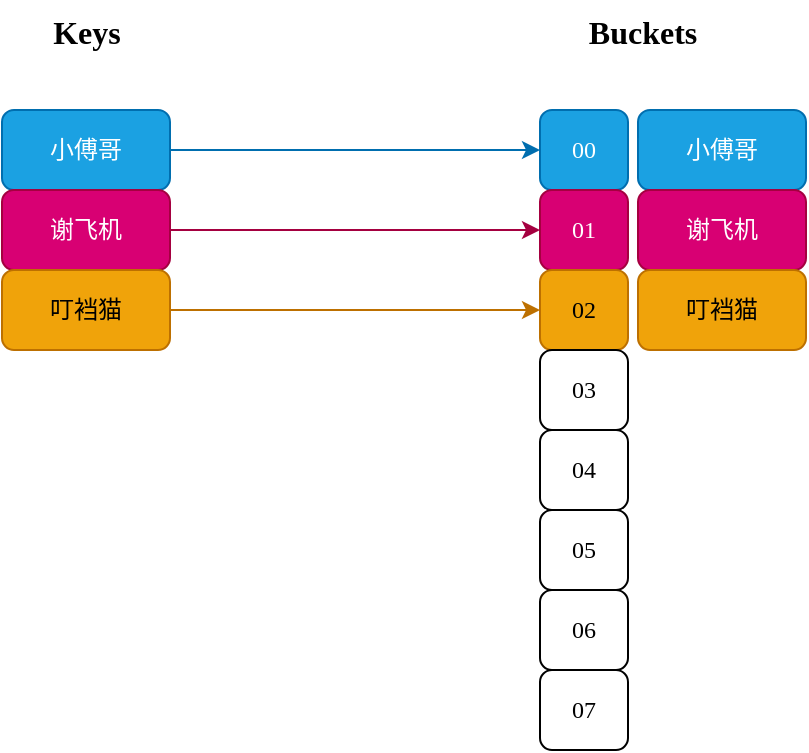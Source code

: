 <mxfile version="20.2.3" type="device" pages="10"><diagram id="Kz5qre2mJVmJPikOrvf0" name="图5-1"><mxGraphModel dx="1234" dy="791" grid="0" gridSize="10" guides="1" tooltips="1" connect="1" arrows="1" fold="1" page="1" pageScale="1" pageWidth="550" pageHeight="700" math="0" shadow="0"><root><mxCell id="0"/><mxCell id="1" parent="0"/><mxCell id="RW1WgeJtZ26HZSSbb7Ov-1" value="小傅哥" style="rounded=1;whiteSpace=wrap;html=1;fillColor=#1ba1e2;fontColor=#ffffff;strokeColor=#006EAF;" vertex="1" parent="1"><mxGeometry x="37" y="94" width="84" height="40" as="geometry"/></mxCell><mxCell id="RW1WgeJtZ26HZSSbb7Ov-2" value="00" style="rounded=1;whiteSpace=wrap;html=1;fontFamily=Comic Sans MS;fillColor=#1ba1e2;fontColor=#ffffff;strokeColor=#006EAF;" vertex="1" parent="1"><mxGeometry x="306" y="94" width="44" height="40" as="geometry"/></mxCell><mxCell id="RW1WgeJtZ26HZSSbb7Ov-3" value="01" style="rounded=1;whiteSpace=wrap;html=1;fontFamily=Comic Sans MS;fillColor=#d80073;fontColor=#ffffff;strokeColor=#A50040;" vertex="1" parent="1"><mxGeometry x="306" y="134" width="44" height="40" as="geometry"/></mxCell><mxCell id="RW1WgeJtZ26HZSSbb7Ov-4" value="02" style="rounded=1;whiteSpace=wrap;html=1;fontFamily=Comic Sans MS;fillColor=#f0a30a;fontColor=#000000;strokeColor=#BD7000;" vertex="1" parent="1"><mxGeometry x="306" y="174" width="44" height="40" as="geometry"/></mxCell><mxCell id="RW1WgeJtZ26HZSSbb7Ov-5" value="03" style="rounded=1;whiteSpace=wrap;html=1;fontFamily=Comic Sans MS;" vertex="1" parent="1"><mxGeometry x="306" y="214" width="44" height="40" as="geometry"/></mxCell><mxCell id="RW1WgeJtZ26HZSSbb7Ov-6" value="04" style="rounded=1;whiteSpace=wrap;html=1;fontFamily=Comic Sans MS;" vertex="1" parent="1"><mxGeometry x="306" y="254" width="44" height="40" as="geometry"/></mxCell><mxCell id="RW1WgeJtZ26HZSSbb7Ov-7" value="05" style="rounded=1;whiteSpace=wrap;html=1;fontFamily=Comic Sans MS;" vertex="1" parent="1"><mxGeometry x="306" y="294" width="44" height="40" as="geometry"/></mxCell><mxCell id="RW1WgeJtZ26HZSSbb7Ov-8" value="06" style="rounded=1;whiteSpace=wrap;html=1;fontFamily=Comic Sans MS;" vertex="1" parent="1"><mxGeometry x="306" y="334" width="44" height="40" as="geometry"/></mxCell><mxCell id="RW1WgeJtZ26HZSSbb7Ov-9" value="07" style="rounded=1;whiteSpace=wrap;html=1;fontFamily=Comic Sans MS;" vertex="1" parent="1"><mxGeometry x="306" y="374" width="44" height="40" as="geometry"/></mxCell><mxCell id="RW1WgeJtZ26HZSSbb7Ov-10" value="谢飞机" style="rounded=1;whiteSpace=wrap;html=1;fillColor=#d80073;fontColor=#ffffff;strokeColor=#A50040;" vertex="1" parent="1"><mxGeometry x="37" y="134" width="84" height="40" as="geometry"/></mxCell><mxCell id="RW1WgeJtZ26HZSSbb7Ov-11" value="叮裆猫" style="rounded=1;whiteSpace=wrap;html=1;fillColor=#f0a30a;fontColor=#000000;strokeColor=#BD7000;" vertex="1" parent="1"><mxGeometry x="37" y="174" width="84" height="40" as="geometry"/></mxCell><mxCell id="RW1WgeJtZ26HZSSbb7Ov-12" value="小傅哥" style="rounded=1;whiteSpace=wrap;html=1;fillColor=#1ba1e2;fontColor=#ffffff;strokeColor=#006EAF;" vertex="1" parent="1"><mxGeometry x="355" y="94" width="84" height="40" as="geometry"/></mxCell><mxCell id="RW1WgeJtZ26HZSSbb7Ov-13" value="谢飞机" style="rounded=1;whiteSpace=wrap;html=1;fillColor=#d80073;fontColor=#ffffff;strokeColor=#A50040;" vertex="1" parent="1"><mxGeometry x="355" y="134" width="84" height="40" as="geometry"/></mxCell><mxCell id="RW1WgeJtZ26HZSSbb7Ov-14" value="叮裆猫" style="rounded=1;whiteSpace=wrap;html=1;fillColor=#f0a30a;fontColor=#000000;strokeColor=#BD7000;" vertex="1" parent="1"><mxGeometry x="355" y="174" width="84" height="40" as="geometry"/></mxCell><mxCell id="RW1WgeJtZ26HZSSbb7Ov-15" value="" style="endArrow=classic;html=1;rounded=0;fontFamily=Comic Sans MS;exitX=1;exitY=0.5;exitDx=0;exitDy=0;fillColor=#1ba1e2;strokeColor=#006EAF;" edge="1" parent="1" source="RW1WgeJtZ26HZSSbb7Ov-1" target="RW1WgeJtZ26HZSSbb7Ov-2"><mxGeometry width="50" height="50" relative="1" as="geometry"><mxPoint x="280" y="425" as="sourcePoint"/><mxPoint x="330" y="375" as="targetPoint"/></mxGeometry></mxCell><mxCell id="RW1WgeJtZ26HZSSbb7Ov-16" style="rounded=0;orthogonalLoop=1;jettySize=auto;html=1;exitX=1;exitY=0.5;exitDx=0;exitDy=0;entryX=0;entryY=0.5;entryDx=0;entryDy=0;fontFamily=Comic Sans MS;fillColor=#d80073;strokeColor=#A50040;" edge="1" parent="1" source="RW1WgeJtZ26HZSSbb7Ov-10" target="RW1WgeJtZ26HZSSbb7Ov-3"><mxGeometry relative="1" as="geometry"/></mxCell><mxCell id="RW1WgeJtZ26HZSSbb7Ov-17" style="edgeStyle=none;rounded=0;orthogonalLoop=1;jettySize=auto;html=1;exitX=1;exitY=0.5;exitDx=0;exitDy=0;entryX=0;entryY=0.5;entryDx=0;entryDy=0;fontFamily=Comic Sans MS;fillColor=#f0a30a;strokeColor=#BD7000;" edge="1" parent="1" source="RW1WgeJtZ26HZSSbb7Ov-11" target="RW1WgeJtZ26HZSSbb7Ov-4"><mxGeometry relative="1" as="geometry"/></mxCell><mxCell id="RW1WgeJtZ26HZSSbb7Ov-19" value="&lt;b&gt;&lt;font style=&quot;font-size: 16px;&quot;&gt;Keys&lt;/font&gt;&lt;/b&gt;" style="text;html=1;align=center;verticalAlign=middle;resizable=0;points=[];autosize=1;strokeColor=none;fillColor=none;fontFamily=Comic Sans MS;" vertex="1" parent="1"><mxGeometry x="52.5" y="39" width="53" height="31" as="geometry"/></mxCell><mxCell id="RW1WgeJtZ26HZSSbb7Ov-21" value="&lt;span style=&quot;font-size: 16px;&quot;&gt;&lt;b&gt;Buckets&lt;/b&gt;&lt;/span&gt;" style="text;html=1;align=center;verticalAlign=middle;resizable=0;points=[];autosize=1;strokeColor=none;fillColor=none;fontFamily=Comic Sans MS;" vertex="1" parent="1"><mxGeometry x="318" y="39" width="78" height="31" as="geometry"/></mxCell></root></mxGraphModel></diagram><diagram id="qOT2HNkKHY7KAXEcqiIJ" name="图5-2"><mxGraphModel dx="1234" dy="791" grid="0" gridSize="10" guides="1" tooltips="1" connect="1" arrows="1" fold="1" page="1" pageScale="1" pageWidth="550" pageHeight="1000" math="0" shadow="0"><root><mxCell id="0"/><mxCell id="1" parent="0"/><mxCell id="OaS8i0ch5ekRySoddC2c-1" value="小傅哥" style="rounded=1;whiteSpace=wrap;html=1;fillColor=#1ba1e2;fontColor=#ffffff;strokeColor=#006EAF;" vertex="1" parent="1"><mxGeometry x="37" y="94" width="84" height="40" as="geometry"/></mxCell><mxCell id="OaS8i0ch5ekRySoddC2c-3" value="00" style="rounded=1;whiteSpace=wrap;html=1;fontFamily=Comic Sans MS;" vertex="1" parent="1"><mxGeometry x="306" y="94" width="44" height="40" as="geometry"/></mxCell><mxCell id="OaS8i0ch5ekRySoddC2c-4" value="01" style="rounded=1;whiteSpace=wrap;html=1;fontFamily=Comic Sans MS;" vertex="1" parent="1"><mxGeometry x="306" y="134" width="44" height="40" as="geometry"/></mxCell><mxCell id="OaS8i0ch5ekRySoddC2c-5" value="02" style="rounded=1;whiteSpace=wrap;html=1;fontFamily=Comic Sans MS;" vertex="1" parent="1"><mxGeometry x="306" y="174" width="44" height="40" as="geometry"/></mxCell><mxCell id="OaS8i0ch5ekRySoddC2c-6" value="03" style="rounded=1;whiteSpace=wrap;html=1;fontFamily=Comic Sans MS;fillColor=#f0a30a;fontColor=#000000;strokeColor=#BD7000;" vertex="1" parent="1"><mxGeometry x="306" y="214" width="44" height="40" as="geometry"/></mxCell><mxCell id="OaS8i0ch5ekRySoddC2c-7" value="04" style="rounded=1;whiteSpace=wrap;html=1;fontFamily=Comic Sans MS;" vertex="1" parent="1"><mxGeometry x="306" y="254" width="44" height="40" as="geometry"/></mxCell><mxCell id="OaS8i0ch5ekRySoddC2c-8" value="05" style="rounded=1;whiteSpace=wrap;html=1;fontFamily=Comic Sans MS;" vertex="1" parent="1"><mxGeometry x="306" y="294" width="44" height="40" as="geometry"/></mxCell><mxCell id="OaS8i0ch5ekRySoddC2c-9" value="06" style="rounded=1;whiteSpace=wrap;html=1;fontFamily=Comic Sans MS;fillColor=#d80073;fontColor=#ffffff;strokeColor=#A50040;" vertex="1" parent="1"><mxGeometry x="306" y="334" width="44" height="40" as="geometry"/></mxCell><mxCell id="OaS8i0ch5ekRySoddC2c-10" value="07" style="rounded=1;whiteSpace=wrap;html=1;fontFamily=Comic Sans MS;fillColor=#1ba1e2;fontColor=#ffffff;strokeColor=#006EAF;" vertex="1" parent="1"><mxGeometry x="306" y="374" width="44" height="40" as="geometry"/></mxCell><mxCell id="OaS8i0ch5ekRySoddC2c-11" value="谢飞机" style="rounded=1;whiteSpace=wrap;html=1;fillColor=#d80073;fontColor=#ffffff;strokeColor=#A50040;" vertex="1" parent="1"><mxGeometry x="37" y="174" width="84" height="40" as="geometry"/></mxCell><mxCell id="OaS8i0ch5ekRySoddC2c-12" value="叮裆猫" style="rounded=1;whiteSpace=wrap;html=1;fillColor=#f0a30a;fontColor=#000000;strokeColor=#BD7000;" vertex="1" parent="1"><mxGeometry x="37" y="254" width="84" height="40" as="geometry"/></mxCell><mxCell id="OaS8i0ch5ekRySoddC2c-14" value="小傅哥" style="rounded=1;whiteSpace=wrap;html=1;fillColor=#1ba1e2;fontColor=#ffffff;strokeColor=#006EAF;" vertex="1" parent="1"><mxGeometry x="357" y="374" width="84" height="40" as="geometry"/></mxCell><mxCell id="OaS8i0ch5ekRySoddC2c-15" value="谢飞机" style="rounded=1;whiteSpace=wrap;html=1;fillColor=#d80073;fontColor=#ffffff;strokeColor=#A50040;" vertex="1" parent="1"><mxGeometry x="357" y="334" width="84" height="40" as="geometry"/></mxCell><mxCell id="OaS8i0ch5ekRySoddC2c-16" value="叮裆猫" style="rounded=1;whiteSpace=wrap;html=1;fillColor=#f0a30a;fontColor=#000000;strokeColor=#BD7000;" vertex="1" parent="1"><mxGeometry x="357" y="214" width="84" height="40" as="geometry"/></mxCell><mxCell id="OaS8i0ch5ekRySoddC2c-17" value="" style="endArrow=classic;html=1;rounded=0;fontFamily=Comic Sans MS;exitX=1;exitY=0.5;exitDx=0;exitDy=0;entryX=0;entryY=0.5;entryDx=0;entryDy=0;fillColor=#1ba1e2;strokeColor=#006EAF;" edge="1" parent="1" source="OaS8i0ch5ekRySoddC2c-1" target="OaS8i0ch5ekRySoddC2c-10"><mxGeometry width="50" height="50" relative="1" as="geometry"><mxPoint x="280" y="425" as="sourcePoint"/><mxPoint x="330" y="375" as="targetPoint"/></mxGeometry></mxCell><mxCell id="OaS8i0ch5ekRySoddC2c-18" style="rounded=0;orthogonalLoop=1;jettySize=auto;html=1;exitX=1;exitY=0.5;exitDx=0;exitDy=0;entryX=0;entryY=0.5;entryDx=0;entryDy=0;fontFamily=Comic Sans MS;fillColor=#d80073;strokeColor=#A50040;" edge="1" parent="1" source="OaS8i0ch5ekRySoddC2c-11" target="OaS8i0ch5ekRySoddC2c-9"><mxGeometry relative="1" as="geometry"/></mxCell><mxCell id="OaS8i0ch5ekRySoddC2c-19" style="edgeStyle=none;rounded=0;orthogonalLoop=1;jettySize=auto;html=1;exitX=1;exitY=0.5;exitDx=0;exitDy=0;entryX=0;entryY=0.5;entryDx=0;entryDy=0;fontFamily=Comic Sans MS;fillColor=#f0a30a;strokeColor=#BD7000;" edge="1" parent="1" source="OaS8i0ch5ekRySoddC2c-12" target="OaS8i0ch5ekRySoddC2c-6"><mxGeometry relative="1" as="geometry"/></mxCell><mxCell id="OaS8i0ch5ekRySoddC2c-13" value="&lt;font face=&quot;Comic Sans MS&quot;&gt;哈希函数&lt;br&gt;key.hashCode()&amp;amp;7&lt;/font&gt;" style="rounded=1;whiteSpace=wrap;html=1;arcSize=5;dashed=1;" vertex="1" parent="1"><mxGeometry x="153" y="94" width="121" height="321" as="geometry"/></mxCell><mxCell id="OaS8i0ch5ekRySoddC2c-20" value="&lt;b&gt;&lt;font style=&quot;font-size: 16px;&quot;&gt;Keys&lt;/font&gt;&lt;/b&gt;" style="text;html=1;align=center;verticalAlign=middle;resizable=0;points=[];autosize=1;strokeColor=none;fillColor=none;fontFamily=Comic Sans MS;" vertex="1" parent="1"><mxGeometry x="52.5" y="39" width="53" height="31" as="geometry"/></mxCell><mxCell id="OaS8i0ch5ekRySoddC2c-21" value="&lt;b&gt;&lt;font style=&quot;font-size: 16px;&quot;&gt;Hash Function&lt;/font&gt;&lt;/b&gt;" style="text;html=1;align=center;verticalAlign=middle;resizable=0;points=[];autosize=1;strokeColor=none;fillColor=none;fontFamily=Comic Sans MS;" vertex="1" parent="1"><mxGeometry x="150" y="39" width="127" height="31" as="geometry"/></mxCell><mxCell id="OaS8i0ch5ekRySoddC2c-22" value="&lt;span style=&quot;font-size: 16px;&quot;&gt;&lt;b&gt;Buckets&lt;/b&gt;&lt;/span&gt;" style="text;html=1;align=center;verticalAlign=middle;resizable=0;points=[];autosize=1;strokeColor=none;fillColor=none;fontFamily=Comic Sans MS;" vertex="1" parent="1"><mxGeometry x="318" y="39" width="78" height="31" as="geometry"/></mxCell></root></mxGraphModel></diagram><diagram id="q11BSXmUyG33pf-OszEj" name="图5-3"><mxGraphModel dx="1452" dy="931" grid="0" gridSize="10" guides="1" tooltips="1" connect="1" arrows="1" fold="1" page="1" pageScale="1" pageWidth="550" pageHeight="700" math="0" shadow="0"><root><mxCell id="0"/><mxCell id="1" parent="0"/><mxCell id="olW3YbOCzvgJeFq7e-uI-1" value="小傅哥" style="rounded=1;whiteSpace=wrap;html=1;fillColor=#1ba1e2;fontColor=#ffffff;strokeColor=#006EAF;" vertex="1" parent="1"><mxGeometry x="12" y="94" width="84" height="40" as="geometry"/></mxCell><mxCell id="olW3YbOCzvgJeFq7e-uI-2" value="00" style="rounded=1;whiteSpace=wrap;html=1;fontFamily=Comic Sans MS;" vertex="1" parent="1"><mxGeometry x="281" y="94" width="44" height="40" as="geometry"/></mxCell><mxCell id="olW3YbOCzvgJeFq7e-uI-3" value="01" style="rounded=1;whiteSpace=wrap;html=1;fontFamily=Comic Sans MS;" vertex="1" parent="1"><mxGeometry x="281" y="134" width="44" height="40" as="geometry"/></mxCell><mxCell id="olW3YbOCzvgJeFq7e-uI-4" value="02" style="rounded=1;whiteSpace=wrap;html=1;fontFamily=Comic Sans MS;" vertex="1" parent="1"><mxGeometry x="281" y="174" width="44" height="40" as="geometry"/></mxCell><mxCell id="olW3YbOCzvgJeFq7e-uI-5" value="03" style="rounded=1;whiteSpace=wrap;html=1;fontFamily=Comic Sans MS;fillColor=#f0a30a;fontColor=#000000;strokeColor=#BD7000;" vertex="1" parent="1"><mxGeometry x="281" y="214" width="44" height="40" as="geometry"/></mxCell><mxCell id="olW3YbOCzvgJeFq7e-uI-6" value="04" style="rounded=1;whiteSpace=wrap;html=1;fontFamily=Comic Sans MS;" vertex="1" parent="1"><mxGeometry x="281" y="254" width="44" height="40" as="geometry"/></mxCell><mxCell id="olW3YbOCzvgJeFq7e-uI-7" value="05" style="rounded=1;whiteSpace=wrap;html=1;fontFamily=Comic Sans MS;" vertex="1" parent="1"><mxGeometry x="281" y="294" width="44" height="40" as="geometry"/></mxCell><mxCell id="olW3YbOCzvgJeFq7e-uI-8" value="06" style="rounded=1;whiteSpace=wrap;html=1;fontFamily=Comic Sans MS;fillColor=#d80073;fontColor=#ffffff;strokeColor=#A50040;" vertex="1" parent="1"><mxGeometry x="281" y="334" width="44" height="40" as="geometry"/></mxCell><mxCell id="olW3YbOCzvgJeFq7e-uI-9" value="07" style="rounded=1;whiteSpace=wrap;html=1;fontFamily=Comic Sans MS;fillColor=#1ba1e2;fontColor=#ffffff;strokeColor=#006EAF;" vertex="1" parent="1"><mxGeometry x="281" y="374" width="44" height="40" as="geometry"/></mxCell><mxCell id="olW3YbOCzvgJeFq7e-uI-10" value="谢飞机" style="rounded=1;whiteSpace=wrap;html=1;fillColor=#d80073;fontColor=#ffffff;strokeColor=#A50040;" vertex="1" parent="1"><mxGeometry x="12" y="174" width="84" height="40" as="geometry"/></mxCell><mxCell id="olW3YbOCzvgJeFq7e-uI-11" value="叮裆猫" style="rounded=1;whiteSpace=wrap;html=1;fillColor=#f0a30a;fontColor=#000000;strokeColor=#BD7000;" vertex="1" parent="1"><mxGeometry x="12" y="254" width="84" height="40" as="geometry"/></mxCell><mxCell id="olW3YbOCzvgJeFq7e-uI-12" value="小傅哥" style="rounded=1;whiteSpace=wrap;html=1;fillColor=#1ba1e2;fontColor=#ffffff;strokeColor=#006EAF;" vertex="1" parent="1"><mxGeometry x="332" y="374" width="69" height="40" as="geometry"/></mxCell><mxCell id="olW3YbOCzvgJeFq7e-uI-13" value="谢飞机" style="rounded=1;whiteSpace=wrap;html=1;fillColor=#d80073;fontColor=#ffffff;strokeColor=#A50040;" vertex="1" parent="1"><mxGeometry x="332" y="334" width="69" height="40" as="geometry"/></mxCell><mxCell id="olW3YbOCzvgJeFq7e-uI-14" value="叮裆猫" style="rounded=1;whiteSpace=wrap;html=1;fillColor=#f0a30a;fontColor=#000000;strokeColor=#BD7000;" vertex="1" parent="1"><mxGeometry x="332" y="214" width="69" height="40" as="geometry"/></mxCell><mxCell id="olW3YbOCzvgJeFq7e-uI-15" value="" style="endArrow=classic;html=1;rounded=0;fontFamily=Comic Sans MS;exitX=1;exitY=0.5;exitDx=0;exitDy=0;entryX=0;entryY=0.5;entryDx=0;entryDy=0;fillColor=#1ba1e2;strokeColor=#006EAF;" edge="1" parent="1" source="olW3YbOCzvgJeFq7e-uI-1" target="olW3YbOCzvgJeFq7e-uI-9"><mxGeometry width="50" height="50" relative="1" as="geometry"><mxPoint x="255" y="425" as="sourcePoint"/><mxPoint x="305" y="375" as="targetPoint"/></mxGeometry></mxCell><mxCell id="olW3YbOCzvgJeFq7e-uI-16" style="rounded=0;orthogonalLoop=1;jettySize=auto;html=1;exitX=1;exitY=0.5;exitDx=0;exitDy=0;entryX=0;entryY=0.5;entryDx=0;entryDy=0;fontFamily=Comic Sans MS;fillColor=#d80073;strokeColor=#A50040;" edge="1" parent="1" source="olW3YbOCzvgJeFq7e-uI-10" target="olW3YbOCzvgJeFq7e-uI-8"><mxGeometry relative="1" as="geometry"/></mxCell><mxCell id="olW3YbOCzvgJeFq7e-uI-17" style="edgeStyle=none;rounded=0;orthogonalLoop=1;jettySize=auto;html=1;exitX=1;exitY=0.5;exitDx=0;exitDy=0;entryX=0;entryY=0.5;entryDx=0;entryDy=0;fontFamily=Comic Sans MS;fillColor=#f0a30a;strokeColor=#BD7000;" edge="1" parent="1" source="olW3YbOCzvgJeFq7e-uI-11" target="olW3YbOCzvgJeFq7e-uI-5"><mxGeometry relative="1" as="geometry"/></mxCell><mxCell id="olW3YbOCzvgJeFq7e-uI-18" value="&lt;font face=&quot;Comic Sans MS&quot;&gt;哈希函数&lt;br&gt;key.hashCode()&amp;amp;7&lt;/font&gt;" style="rounded=1;whiteSpace=wrap;html=1;arcSize=5;dashed=1;" vertex="1" parent="1"><mxGeometry x="128" y="94" width="121" height="321" as="geometry"/></mxCell><mxCell id="olW3YbOCzvgJeFq7e-uI-19" value="&lt;b&gt;&lt;font style=&quot;font-size: 16px;&quot;&gt;Keys&lt;/font&gt;&lt;/b&gt;" style="text;html=1;align=center;verticalAlign=middle;resizable=0;points=[];autosize=1;strokeColor=none;fillColor=none;fontFamily=Comic Sans MS;" vertex="1" parent="1"><mxGeometry x="27.5" y="39" width="53" height="31" as="geometry"/></mxCell><mxCell id="olW3YbOCzvgJeFq7e-uI-20" value="&lt;b&gt;&lt;font style=&quot;font-size: 16px;&quot;&gt;Hash Function&lt;/font&gt;&lt;/b&gt;" style="text;html=1;align=center;verticalAlign=middle;resizable=0;points=[];autosize=1;strokeColor=none;fillColor=none;fontFamily=Comic Sans MS;" vertex="1" parent="1"><mxGeometry x="125" y="39" width="127" height="31" as="geometry"/></mxCell><mxCell id="olW3YbOCzvgJeFq7e-uI-21" value="&lt;span style=&quot;font-size: 16px;&quot;&gt;&lt;b&gt;Buckets&lt;/b&gt;&lt;/span&gt;" style="text;html=1;align=center;verticalAlign=middle;resizable=0;points=[];autosize=1;strokeColor=none;fillColor=none;fontFamily=Comic Sans MS;" vertex="1" parent="1"><mxGeometry x="293" y="39" width="78" height="31" as="geometry"/></mxCell><mxCell id="olW3YbOCzvgJeFq7e-uI-24" style="edgeStyle=none;rounded=0;orthogonalLoop=1;jettySize=auto;html=1;exitX=1;exitY=0.5;exitDx=0;exitDy=0;entryX=0;entryY=0.5;entryDx=0;entryDy=0;fontFamily=Comic Sans MS;fontSize=16;fillColor=#f0a30a;strokeColor=#BD7000;" edge="1" parent="1" source="olW3YbOCzvgJeFq7e-uI-22" target="olW3YbOCzvgJeFq7e-uI-5"><mxGeometry relative="1" as="geometry"/></mxCell><mxCell id="olW3YbOCzvgJeFq7e-uI-22" value="李二狗" style="rounded=1;whiteSpace=wrap;html=1;fillColor=#f0a30a;fontColor=#000000;strokeColor=#BD7000;" vertex="1" parent="1"><mxGeometry x="12" y="334" width="84" height="40" as="geometry"/></mxCell><mxCell id="olW3YbOCzvgJeFq7e-uI-25" style="edgeStyle=none;rounded=0;orthogonalLoop=1;jettySize=auto;html=1;exitX=1;exitY=0.5;exitDx=0;exitDy=0;entryX=0;entryY=0.5;entryDx=0;entryDy=0;fontFamily=Comic Sans MS;fontSize=16;fillColor=#f0a30a;strokeColor=#BD7000;" edge="1" parent="1" source="olW3YbOCzvgJeFq7e-uI-23" target="olW3YbOCzvgJeFq7e-uI-5"><mxGeometry relative="1" as="geometry"/></mxCell><mxCell id="olW3YbOCzvgJeFq7e-uI-23" value="拎瓢冲" style="rounded=1;whiteSpace=wrap;html=1;fillColor=#f0a30a;fontColor=#000000;strokeColor=#BD7000;" vertex="1" parent="1"><mxGeometry x="12" y="374" width="84" height="40" as="geometry"/></mxCell><mxCell id="olW3YbOCzvgJeFq7e-uI-28" value="李二狗" style="rounded=1;whiteSpace=wrap;html=1;fillColor=#f0a30a;fontColor=#000000;strokeColor=#BD7000;" vertex="1" parent="1"><mxGeometry x="401" y="214" width="69" height="40" as="geometry"/></mxCell><mxCell id="olW3YbOCzvgJeFq7e-uI-29" value="拎瓢冲" style="rounded=1;whiteSpace=wrap;html=1;fillColor=#f0a30a;fontColor=#000000;strokeColor=#BD7000;" vertex="1" parent="1"><mxGeometry x="470" y="214" width="69" height="40" as="geometry"/></mxCell><mxCell id="olW3YbOCzvgJeFq7e-uI-30" value="" style="shape=curlyBracket;whiteSpace=wrap;html=1;rounded=1;flipH=1;fontFamily=Comic Sans MS;fontSize=16;rotation=90;" vertex="1" parent="1"><mxGeometry x="428.5" y="161" width="14" height="204" as="geometry"/></mxCell><mxCell id="olW3YbOCzvgJeFq7e-uI-31" value="&lt;font style=&quot;font-size: 12px;&quot;&gt;发生冲突&lt;/font&gt;" style="text;html=1;align=center;verticalAlign=middle;resizable=0;points=[];autosize=1;strokeColor=none;fillColor=none;fontSize=16;fontFamily=Comic Sans MS;" vertex="1" parent="1"><mxGeometry x="402.5" y="258.5" width="66" height="31" as="geometry"/></mxCell></root></mxGraphModel></diagram><diagram id="S7C6KO1Hx6o9uGy6scxu" name="图5-4"><mxGraphModel dx="1234" dy="791" grid="0" gridSize="10" guides="1" tooltips="1" connect="1" arrows="1" fold="1" page="1" pageScale="1" pageWidth="550" pageHeight="700" math="0" shadow="0"><root><mxCell id="0"/><mxCell id="1" parent="0"/><mxCell id="5j8ZfKFnrcTKzdqpK3Db-1" value="00" style="rounded=1;whiteSpace=wrap;html=1;fontFamily=Comic Sans MS;" vertex="1" parent="1"><mxGeometry x="78" y="92" width="44" height="40" as="geometry"/></mxCell><mxCell id="5j8ZfKFnrcTKzdqpK3Db-2" value="01" style="rounded=1;whiteSpace=wrap;html=1;fontFamily=Comic Sans MS;fillColor=#e51400;fontColor=#ffffff;strokeColor=#B20000;" vertex="1" parent="1"><mxGeometry x="122" y="92" width="44" height="40" as="geometry"/></mxCell><mxCell id="5j8ZfKFnrcTKzdqpK3Db-3" value="02" style="rounded=1;whiteSpace=wrap;html=1;fontFamily=Comic Sans MS;" vertex="1" parent="1"><mxGeometry x="166" y="92" width="44" height="40" as="geometry"/></mxCell><mxCell id="5j8ZfKFnrcTKzdqpK3Db-4" value="03" style="rounded=1;whiteSpace=wrap;html=1;fontFamily=Comic Sans MS;" vertex="1" parent="1"><mxGeometry x="210" y="92" width="44" height="40" as="geometry"/></mxCell><mxCell id="5j8ZfKFnrcTKzdqpK3Db-5" value="04" style="rounded=1;whiteSpace=wrap;html=1;fontFamily=Comic Sans MS;" vertex="1" parent="1"><mxGeometry x="254" y="92" width="44" height="40" as="geometry"/></mxCell><mxCell id="5j8ZfKFnrcTKzdqpK3Db-6" value="05" style="rounded=1;whiteSpace=wrap;html=1;fontFamily=Comic Sans MS;fillColor=#e3c800;fontColor=#000000;strokeColor=#B09500;" vertex="1" parent="1"><mxGeometry x="298" y="92" width="44" height="40" as="geometry"/></mxCell><mxCell id="5j8ZfKFnrcTKzdqpK3Db-7" value="06" style="rounded=1;whiteSpace=wrap;html=1;fontFamily=Comic Sans MS;" vertex="1" parent="1"><mxGeometry x="342" y="92" width="44" height="40" as="geometry"/></mxCell><mxCell id="5j8ZfKFnrcTKzdqpK3Db-8" value="07" style="rounded=1;whiteSpace=wrap;html=1;fontFamily=Comic Sans MS;" vertex="1" parent="1"><mxGeometry x="386" y="92" width="44" height="40" as="geometry"/></mxCell><mxCell id="5j8ZfKFnrcTKzdqpK3Db-9" value="01" style="rounded=1;whiteSpace=wrap;html=1;fontFamily=Comic Sans MS;fillColor=#e51400;fontColor=#ffffff;strokeColor=#B20000;" vertex="1" parent="1"><mxGeometry x="122" y="152" width="44" height="40" as="geometry"/></mxCell><mxCell id="5j8ZfKFnrcTKzdqpK3Db-10" value="09" style="rounded=1;whiteSpace=wrap;html=1;fontFamily=Comic Sans MS;fillColor=#e51400;fontColor=#ffffff;strokeColor=#B20000;" vertex="1" parent="1"><mxGeometry x="122" y="192" width="44" height="40" as="geometry"/></mxCell><mxCell id="5j8ZfKFnrcTKzdqpK3Db-11" value="12" style="rounded=1;whiteSpace=wrap;html=1;fontFamily=Comic Sans MS;fillColor=#e51400;fontColor=#ffffff;strokeColor=#B20000;" vertex="1" parent="1"><mxGeometry x="122" y="232" width="44" height="40" as="geometry"/></mxCell><mxCell id="5j8ZfKFnrcTKzdqpK3Db-12" value="花花" style="rounded=1;whiteSpace=wrap;html=1;fontFamily=Comic Sans MS;" vertex="1" parent="1"><mxGeometry x="166" y="152" width="86" height="40" as="geometry"/></mxCell><mxCell id="5j8ZfKFnrcTKzdqpK3Db-13" value="蛋蛋" style="rounded=1;whiteSpace=wrap;html=1;fontFamily=Comic Sans MS;" vertex="1" parent="1"><mxGeometry x="166" y="192" width="86" height="40" as="geometry"/></mxCell><mxCell id="5j8ZfKFnrcTKzdqpK3Db-14" value="苗苗" style="rounded=1;whiteSpace=wrap;html=1;fontFamily=Comic Sans MS;" vertex="1" parent="1"><mxGeometry x="166" y="232" width="86" height="40" as="geometry"/></mxCell><mxCell id="5j8ZfKFnrcTKzdqpK3Db-15" value="05" style="rounded=1;whiteSpace=wrap;html=1;fontFamily=Comic Sans MS;fillColor=#e3c800;fontColor=#000000;strokeColor=#B09500;" vertex="1" parent="1"><mxGeometry x="300" y="152" width="44" height="40" as="geometry"/></mxCell><mxCell id="5j8ZfKFnrcTKzdqpK3Db-18" value="豆豆" style="rounded=1;whiteSpace=wrap;html=1;fontFamily=Comic Sans MS;" vertex="1" parent="1"><mxGeometry x="344" y="152" width="86" height="40" as="geometry"/></mxCell><mxCell id="5j8ZfKFnrcTKzdqpK3Db-21" value="&lt;font style=&quot;font-size: 14px;&quot;&gt;&lt;b&gt;Keys&lt;/b&gt;&lt;/font&gt;" style="text;html=1;align=center;verticalAlign=middle;resizable=0;points=[];autosize=1;strokeColor=none;fillColor=none;fontSize=12;fontFamily=Comic Sans MS;" vertex="1" parent="1"><mxGeometry x="21" y="157.5" width="49" height="29" as="geometry"/></mxCell><mxCell id="5jHnqoOOzaj9ndMBhnVa-1" value="&lt;b style=&quot;&quot;&gt;&lt;font style=&quot;font-size: 14px;&quot;&gt;Buckets&lt;/font&gt;&lt;/b&gt;" style="text;html=1;align=center;verticalAlign=middle;resizable=0;points=[];autosize=1;strokeColor=none;fillColor=none;fontFamily=Comic Sans MS;" vertex="1" parent="1"><mxGeometry x="3" y="97.5" width="70" height="29" as="geometry"/></mxCell><mxCell id="5jHnqoOOzaj9ndMBhnVa-2" value="" style="shape=curlyBracket;whiteSpace=wrap;html=1;rounded=1;flipH=1;fontFamily=Comic Sans MS;fontSize=14;" vertex="1" parent="1"><mxGeometry x="254" y="152" width="20" height="119" as="geometry"/></mxCell><mxCell id="5jHnqoOOzaj9ndMBhnVa-3" value="&lt;font style=&quot;font-size: 12px;&quot;&gt;索引&lt;br&gt;冲突&lt;/font&gt;" style="text;html=1;align=center;verticalAlign=middle;resizable=0;points=[];autosize=1;strokeColor=none;fillColor=none;fontSize=14;fontFamily=Comic Sans MS;" vertex="1" parent="1"><mxGeometry x="271" y="188.5" width="42" height="46" as="geometry"/></mxCell></root></mxGraphModel></diagram><diagram id="XRdJ-yELVPXSR1G-MLyY" name="图5-5"><mxGraphModel dx="1234" dy="791" grid="0" gridSize="10" guides="1" tooltips="1" connect="1" arrows="1" fold="1" page="1" pageScale="1" pageWidth="550" pageHeight="700" math="0" shadow="0"><root><mxCell id="0"/><mxCell id="1" parent="0"/><mxCell id="XhJSWQEBFMZ_65KNuZUq-7" style="edgeStyle=none;rounded=0;orthogonalLoop=1;jettySize=auto;html=1;exitX=0.5;exitY=1;exitDx=0;exitDy=0;entryX=0.5;entryY=0;entryDx=0;entryDy=0;fontFamily=Comic Sans MS;fontSize=12;" edge="1" parent="1" source="1d760nuMSz1bbFuhnAD_-2" target="2CW2bXKAEQ48M7scvYUO-1"><mxGeometry relative="1" as="geometry"/></mxCell><mxCell id="1d760nuMSz1bbFuhnAD_-1" value="00" style="rounded=1;whiteSpace=wrap;html=1;fontFamily=Comic Sans MS;" vertex="1" parent="1"><mxGeometry x="78" y="92" width="44" height="40" as="geometry"/></mxCell><mxCell id="1d760nuMSz1bbFuhnAD_-2" value="01" style="rounded=1;whiteSpace=wrap;html=1;fontFamily=Comic Sans MS;fillColor=#e51400;fontColor=#ffffff;strokeColor=#B20000;" vertex="1" parent="1"><mxGeometry x="122" y="92" width="44" height="40" as="geometry"/></mxCell><mxCell id="1d760nuMSz1bbFuhnAD_-3" value="02" style="rounded=1;whiteSpace=wrap;html=1;fontFamily=Comic Sans MS;" vertex="1" parent="1"><mxGeometry x="166" y="92" width="44" height="40" as="geometry"/></mxCell><mxCell id="1d760nuMSz1bbFuhnAD_-4" value="03" style="rounded=1;whiteSpace=wrap;html=1;fontFamily=Comic Sans MS;" vertex="1" parent="1"><mxGeometry x="210" y="92" width="44" height="40" as="geometry"/></mxCell><mxCell id="1d760nuMSz1bbFuhnAD_-5" value="04" style="rounded=1;whiteSpace=wrap;html=1;fontFamily=Comic Sans MS;" vertex="1" parent="1"><mxGeometry x="254" y="92" width="44" height="40" as="geometry"/></mxCell><mxCell id="n-T3hdBOkAYQu2FS3S57-3" style="edgeStyle=none;rounded=0;orthogonalLoop=1;jettySize=auto;html=1;exitX=0.5;exitY=1;exitDx=0;exitDy=0;entryX=0.5;entryY=0;entryDx=0;entryDy=0;fontFamily=Comic Sans MS;fontSize=12;" edge="1" parent="1" source="1d760nuMSz1bbFuhnAD_-6" target="n-T3hdBOkAYQu2FS3S57-1"><mxGeometry relative="1" as="geometry"/></mxCell><mxCell id="1d760nuMSz1bbFuhnAD_-6" value="05" style="rounded=1;whiteSpace=wrap;html=1;fontFamily=Comic Sans MS;fillColor=#e3c800;fontColor=#000000;strokeColor=#B09500;" vertex="1" parent="1"><mxGeometry x="298" y="92" width="44" height="40" as="geometry"/></mxCell><mxCell id="1d760nuMSz1bbFuhnAD_-7" value="06" style="rounded=1;whiteSpace=wrap;html=1;fontFamily=Comic Sans MS;" vertex="1" parent="1"><mxGeometry x="342" y="92" width="44" height="40" as="geometry"/></mxCell><mxCell id="1d760nuMSz1bbFuhnAD_-8" value="07" style="rounded=1;whiteSpace=wrap;html=1;fontFamily=Comic Sans MS;" vertex="1" parent="1"><mxGeometry x="386" y="92" width="44" height="40" as="geometry"/></mxCell><mxCell id="1d760nuMSz1bbFuhnAD_-9" value="&lt;b style=&quot;&quot;&gt;&lt;font style=&quot;font-size: 14px;&quot;&gt;Buckets&lt;/font&gt;&lt;/b&gt;" style="text;html=1;align=center;verticalAlign=middle;resizable=0;points=[];autosize=1;strokeColor=none;fillColor=none;fontFamily=Comic Sans MS;" vertex="1" parent="1"><mxGeometry x="3" y="97.5" width="70" height="29" as="geometry"/></mxCell><mxCell id="XhJSWQEBFMZ_65KNuZUq-5" style="edgeStyle=none;rounded=0;orthogonalLoop=1;jettySize=auto;html=1;exitX=0.5;exitY=1;exitDx=0;exitDy=0;fontFamily=Comic Sans MS;fontSize=12;" edge="1" parent="1" source="2CW2bXKAEQ48M7scvYUO-1" target="XhJSWQEBFMZ_65KNuZUq-1"><mxGeometry relative="1" as="geometry"/></mxCell><mxCell id="2CW2bXKAEQ48M7scvYUO-1" value="01" style="rounded=1;whiteSpace=wrap;html=1;fontFamily=Comic Sans MS;fillColor=#e51400;fontColor=#ffffff;strokeColor=#B20000;" vertex="1" parent="1"><mxGeometry x="122" y="152" width="44" height="40" as="geometry"/></mxCell><mxCell id="2CW2bXKAEQ48M7scvYUO-2" value="花花" style="rounded=1;whiteSpace=wrap;html=1;fontFamily=Comic Sans MS;" vertex="1" parent="1"><mxGeometry x="166" y="152" width="86" height="40" as="geometry"/></mxCell><mxCell id="2CW2bXKAEQ48M7scvYUO-3" value="&lt;font style=&quot;font-size: 14px;&quot;&gt;&lt;b&gt;Keys&lt;/b&gt;&lt;/font&gt;" style="text;html=1;align=center;verticalAlign=middle;resizable=0;points=[];autosize=1;strokeColor=none;fillColor=none;fontSize=12;fontFamily=Comic Sans MS;" vertex="1" parent="1"><mxGeometry x="21" y="157.5" width="49" height="29" as="geometry"/></mxCell><mxCell id="XhJSWQEBFMZ_65KNuZUq-6" style="edgeStyle=none;rounded=0;orthogonalLoop=1;jettySize=auto;html=1;exitX=0.5;exitY=1;exitDx=0;exitDy=0;fontFamily=Comic Sans MS;fontSize=12;" edge="1" parent="1" source="XhJSWQEBFMZ_65KNuZUq-1" target="XhJSWQEBFMZ_65KNuZUq-2"><mxGeometry relative="1" as="geometry"/></mxCell><mxCell id="XhJSWQEBFMZ_65KNuZUq-1" value="09" style="rounded=1;whiteSpace=wrap;html=1;fontFamily=Comic Sans MS;fillColor=#e51400;fontColor=#ffffff;strokeColor=#B20000;" vertex="1" parent="1"><mxGeometry x="122" y="221" width="44" height="40" as="geometry"/></mxCell><mxCell id="XhJSWQEBFMZ_65KNuZUq-2" value="12" style="rounded=1;whiteSpace=wrap;html=1;fontFamily=Comic Sans MS;fillColor=#e51400;fontColor=#ffffff;strokeColor=#B20000;" vertex="1" parent="1"><mxGeometry x="122" y="293" width="44" height="40" as="geometry"/></mxCell><mxCell id="XhJSWQEBFMZ_65KNuZUq-3" value="蛋蛋" style="rounded=1;whiteSpace=wrap;html=1;fontFamily=Comic Sans MS;" vertex="1" parent="1"><mxGeometry x="166" y="221" width="86" height="40" as="geometry"/></mxCell><mxCell id="XhJSWQEBFMZ_65KNuZUq-4" value="苗苗" style="rounded=1;whiteSpace=wrap;html=1;fontFamily=Comic Sans MS;" vertex="1" parent="1"><mxGeometry x="166" y="293" width="86" height="40" as="geometry"/></mxCell><mxCell id="n-T3hdBOkAYQu2FS3S57-1" value="05" style="rounded=1;whiteSpace=wrap;html=1;fontFamily=Comic Sans MS;fillColor=#e3c800;fontColor=#000000;strokeColor=#B09500;" vertex="1" parent="1"><mxGeometry x="298" y="152" width="44" height="40" as="geometry"/></mxCell><mxCell id="n-T3hdBOkAYQu2FS3S57-2" value="豆豆" style="rounded=1;whiteSpace=wrap;html=1;fontFamily=Comic Sans MS;" vertex="1" parent="1"><mxGeometry x="342" y="152" width="86" height="40" as="geometry"/></mxCell><mxCell id="sZq-KfKq14MeWGfyhtS9-1" value="" style="shape=curlyBracket;whiteSpace=wrap;html=1;rounded=1;flipH=1;fontFamily=Comic Sans MS;fontSize=14;" vertex="1" parent="1"><mxGeometry x="256" y="152" width="20" height="180" as="geometry"/></mxCell><mxCell id="sZq-KfKq14MeWGfyhtS9-2" value="拉链存放&lt;br&gt;碰撞元素" style="text;html=1;align=center;verticalAlign=middle;resizable=0;points=[];autosize=1;strokeColor=none;fillColor=none;fontSize=12;fontFamily=Comic Sans MS;" vertex="1" parent="1"><mxGeometry x="272" y="221.5" width="66" height="41" as="geometry"/></mxCell></root></mxGraphModel></diagram><diagram id="ewNi5zZxu7E90FSXpA0n" name="图5-6"><mxGraphModel dx="1234" dy="791" grid="0" gridSize="10" guides="1" tooltips="1" connect="1" arrows="1" fold="1" page="1" pageScale="1" pageWidth="550" pageHeight="700" math="0" shadow="0"><root><mxCell id="0"/><mxCell id="1" parent="0"/><mxCell id="V_odNyvJmu6kNmc4_WJ1-1" value="00" style="rounded=1;whiteSpace=wrap;html=1;fontFamily=Comic Sans MS;" vertex="1" parent="1"><mxGeometry x="78" y="92" width="44" height="40" as="geometry"/></mxCell><mxCell id="xrT8O3SxxpGDgw6lENhu-1" style="edgeStyle=none;rounded=0;orthogonalLoop=1;jettySize=auto;html=1;exitX=0.5;exitY=1;exitDx=0;exitDy=0;entryX=0.5;entryY=0;entryDx=0;entryDy=0;fontFamily=Comic Sans MS;fontSize=12;" edge="1" parent="1" source="V_odNyvJmu6kNmc4_WJ1-2" target="R9xiWc-t7fpIHbjNgOax-1"><mxGeometry relative="1" as="geometry"/></mxCell><mxCell id="xrT8O3SxxpGDgw6lENhu-8" style="edgeStyle=orthogonalEdgeStyle;curved=1;rounded=0;orthogonalLoop=1;jettySize=auto;html=1;exitX=0.5;exitY=0;exitDx=0;exitDy=0;entryX=0.5;entryY=0;entryDx=0;entryDy=0;fontFamily=Comic Sans MS;fontSize=12;elbow=vertical;" edge="1" parent="1" source="V_odNyvJmu6kNmc4_WJ1-2" target="V_odNyvJmu6kNmc4_WJ1-3"><mxGeometry relative="1" as="geometry"/></mxCell><mxCell id="V_odNyvJmu6kNmc4_WJ1-2" value="01" style="rounded=1;whiteSpace=wrap;html=1;fontFamily=Comic Sans MS;fillColor=#e51400;fontColor=#ffffff;strokeColor=#B20000;" vertex="1" parent="1"><mxGeometry x="122" y="92" width="44" height="40" as="geometry"/></mxCell><mxCell id="xrT8O3SxxpGDgw6lENhu-2" style="edgeStyle=none;rounded=0;orthogonalLoop=1;jettySize=auto;html=1;exitX=0.5;exitY=1;exitDx=0;exitDy=0;entryX=0.5;entryY=0;entryDx=0;entryDy=0;fontFamily=Comic Sans MS;fontSize=12;" edge="1" parent="1" source="V_odNyvJmu6kNmc4_WJ1-3" target="pvFTJHPwNFhszeWbc0xv-1"><mxGeometry relative="1" as="geometry"/></mxCell><mxCell id="xrT8O3SxxpGDgw6lENhu-7" style="edgeStyle=orthogonalEdgeStyle;curved=1;rounded=0;orthogonalLoop=1;jettySize=auto;html=1;exitX=0.5;exitY=0;exitDx=0;exitDy=0;entryX=0.5;entryY=0;entryDx=0;entryDy=0;fontFamily=Comic Sans MS;fontSize=12;elbow=vertical;" edge="1" parent="1" source="V_odNyvJmu6kNmc4_WJ1-3" target="V_odNyvJmu6kNmc4_WJ1-4"><mxGeometry relative="1" as="geometry"/></mxCell><mxCell id="V_odNyvJmu6kNmc4_WJ1-3" value="02" style="rounded=1;whiteSpace=wrap;html=1;fontFamily=Comic Sans MS;fillColor=#e51400;fontColor=#ffffff;strokeColor=#B20000;" vertex="1" parent="1"><mxGeometry x="166" y="92" width="44" height="40" as="geometry"/></mxCell><mxCell id="xrT8O3SxxpGDgw6lENhu-3" style="edgeStyle=none;rounded=0;orthogonalLoop=1;jettySize=auto;html=1;exitX=0.5;exitY=1;exitDx=0;exitDy=0;entryX=0.5;entryY=0;entryDx=0;entryDy=0;fontFamily=Comic Sans MS;fontSize=12;" edge="1" parent="1" source="V_odNyvJmu6kNmc4_WJ1-4" target="pvFTJHPwNFhszeWbc0xv-3"><mxGeometry relative="1" as="geometry"/></mxCell><mxCell id="V_odNyvJmu6kNmc4_WJ1-4" value="03" style="rounded=1;whiteSpace=wrap;html=1;fontFamily=Comic Sans MS;fillColor=#e51400;fontColor=#ffffff;strokeColor=#B20000;" vertex="1" parent="1"><mxGeometry x="210" y="92" width="44" height="40" as="geometry"/></mxCell><mxCell id="V_odNyvJmu6kNmc4_WJ1-5" value="04" style="rounded=1;whiteSpace=wrap;html=1;fontFamily=Comic Sans MS;" vertex="1" parent="1"><mxGeometry x="254" y="92" width="44" height="40" as="geometry"/></mxCell><mxCell id="xrT8O3SxxpGDgw6lENhu-4" style="edgeStyle=none;rounded=0;orthogonalLoop=1;jettySize=auto;html=1;exitX=0.5;exitY=1;exitDx=0;exitDy=0;fontFamily=Comic Sans MS;fontSize=12;" edge="1" parent="1" source="V_odNyvJmu6kNmc4_WJ1-6" target="HB_odaSzakDvFCDKHdez-1"><mxGeometry relative="1" as="geometry"/></mxCell><mxCell id="V_odNyvJmu6kNmc4_WJ1-6" value="05" style="rounded=1;whiteSpace=wrap;html=1;fontFamily=Comic Sans MS;fillColor=#e3c800;fontColor=#000000;strokeColor=#B09500;" vertex="1" parent="1"><mxGeometry x="298" y="92" width="44" height="40" as="geometry"/></mxCell><mxCell id="V_odNyvJmu6kNmc4_WJ1-7" value="06" style="rounded=1;whiteSpace=wrap;html=1;fontFamily=Comic Sans MS;" vertex="1" parent="1"><mxGeometry x="342" y="92" width="44" height="40" as="geometry"/></mxCell><mxCell id="V_odNyvJmu6kNmc4_WJ1-8" value="07" style="rounded=1;whiteSpace=wrap;html=1;fontFamily=Comic Sans MS;" vertex="1" parent="1"><mxGeometry x="386" y="92" width="44" height="40" as="geometry"/></mxCell><mxCell id="V_odNyvJmu6kNmc4_WJ1-9" value="&lt;b style=&quot;&quot;&gt;&lt;font style=&quot;font-size: 14px;&quot;&gt;Buckets&lt;/font&gt;&lt;/b&gt;" style="text;html=1;align=center;verticalAlign=middle;resizable=0;points=[];autosize=1;strokeColor=none;fillColor=none;fontFamily=Comic Sans MS;" vertex="1" parent="1"><mxGeometry x="3" y="97.5" width="70" height="29" as="geometry"/></mxCell><mxCell id="R9xiWc-t7fpIHbjNgOax-1" value="01" style="rounded=1;whiteSpace=wrap;html=1;fontFamily=Comic Sans MS;fillColor=#e51400;fontColor=#ffffff;strokeColor=#B20000;" vertex="1" parent="1"><mxGeometry x="122" y="152" width="44" height="40" as="geometry"/></mxCell><mxCell id="-ox95XHDdzeBFJFBNML_-1" value="花花" style="rounded=1;whiteSpace=wrap;html=1;fontFamily=Comic Sans MS;" vertex="1" parent="1"><mxGeometry x="122" y="192" width="44" height="72" as="geometry"/></mxCell><mxCell id="pvFTJHPwNFhszeWbc0xv-1" value="09" style="rounded=1;whiteSpace=wrap;html=1;fontFamily=Comic Sans MS;fillColor=#e51400;fontColor=#ffffff;strokeColor=#B20000;" vertex="1" parent="1"><mxGeometry x="166" y="152" width="44" height="40" as="geometry"/></mxCell><mxCell id="pvFTJHPwNFhszeWbc0xv-2" value="蛋蛋" style="rounded=1;whiteSpace=wrap;html=1;fontFamily=Comic Sans MS;" vertex="1" parent="1"><mxGeometry x="166" y="192" width="44" height="72" as="geometry"/></mxCell><mxCell id="pvFTJHPwNFhszeWbc0xv-3" value="12" style="rounded=1;whiteSpace=wrap;html=1;fontFamily=Comic Sans MS;fillColor=#e51400;fontColor=#ffffff;strokeColor=#B20000;" vertex="1" parent="1"><mxGeometry x="210" y="152" width="44" height="40" as="geometry"/></mxCell><mxCell id="pvFTJHPwNFhszeWbc0xv-4" value="苗苗" style="rounded=1;whiteSpace=wrap;html=1;fontFamily=Comic Sans MS;" vertex="1" parent="1"><mxGeometry x="210" y="192" width="44" height="72" as="geometry"/></mxCell><mxCell id="HB_odaSzakDvFCDKHdez-1" value="05" style="rounded=1;whiteSpace=wrap;html=1;fontFamily=Comic Sans MS;fillColor=#e3c800;fontColor=#000000;strokeColor=#B09500;" vertex="1" parent="1"><mxGeometry x="298" y="152" width="44" height="40" as="geometry"/></mxCell><mxCell id="HB_odaSzakDvFCDKHdez-2" value="豆豆" style="rounded=1;whiteSpace=wrap;html=1;fontFamily=Comic Sans MS;" vertex="1" parent="1"><mxGeometry x="298" y="192" width="44" height="72" as="geometry"/></mxCell><mxCell id="xrT8O3SxxpGDgw6lENhu-9" value="开放寻址" style="text;html=1;align=center;verticalAlign=middle;resizable=0;points=[];autosize=1;strokeColor=none;fillColor=none;fontSize=12;fontFamily=Comic Sans MS;" vertex="1" parent="1"><mxGeometry x="155" y="44" width="66" height="26" as="geometry"/></mxCell><mxCell id="bKCBIoetwNEdjVX0bkl2-1" value="&lt;font style=&quot;font-size: 14px;&quot;&gt;&lt;b&gt;Keys&lt;/b&gt;&lt;/font&gt;" style="text;html=1;align=center;verticalAlign=middle;resizable=0;points=[];autosize=1;strokeColor=none;fillColor=none;fontSize=12;fontFamily=Comic Sans MS;" vertex="1" parent="1"><mxGeometry x="21" y="157.5" width="49" height="29" as="geometry"/></mxCell></root></mxGraphModel></diagram><diagram id="CKEfBs4G2iW_08zAnYx6" name="图5-7"><mxGraphModel dx="1234" dy="791" grid="0" gridSize="10" guides="1" tooltips="1" connect="1" arrows="1" fold="1" page="1" pageScale="1" pageWidth="550" pageHeight="700" math="0" shadow="0"><root><mxCell id="0"/><mxCell id="1" parent="0"/><mxCell id="UiHiuzBlyP4F4yxrEu_5-1" value="00" style="rounded=1;whiteSpace=wrap;html=1;fontFamily=Comic Sans MS;" vertex="1" parent="1"><mxGeometry x="78" y="92" width="44" height="40" as="geometry"/></mxCell><mxCell id="UiHiuzBlyP4F4yxrEu_5-2" style="edgeStyle=none;rounded=0;orthogonalLoop=1;jettySize=auto;html=1;exitX=0.5;exitY=1;exitDx=0;exitDy=0;entryX=0.5;entryY=0;entryDx=0;entryDy=0;fontFamily=Comic Sans MS;fontSize=12;" edge="1" parent="1" source="UiHiuzBlyP4F4yxrEu_5-4" target="UiHiuzBlyP4F4yxrEu_5-16"><mxGeometry relative="1" as="geometry"/></mxCell><mxCell id="UiHiuzBlyP4F4yxrEu_5-4" value="01" style="rounded=1;whiteSpace=wrap;html=1;fontFamily=Comic Sans MS;fillColor=#e51400;fontColor=#ffffff;strokeColor=#B20000;" vertex="1" parent="1"><mxGeometry x="122" y="92" width="44" height="40" as="geometry"/></mxCell><mxCell id="UiHiuzBlyP4F4yxrEu_5-7" value="02" style="rounded=1;whiteSpace=wrap;html=1;fontFamily=Comic Sans MS;" vertex="1" parent="1"><mxGeometry x="166" y="92" width="44" height="40" as="geometry"/></mxCell><mxCell id="UiHiuzBlyP4F4yxrEu_5-9" value="03" style="rounded=1;whiteSpace=wrap;html=1;fontFamily=Comic Sans MS;" vertex="1" parent="1"><mxGeometry x="210" y="92" width="44" height="40" as="geometry"/></mxCell><mxCell id="UiHiuzBlyP4F4yxrEu_5-10" value="04" style="rounded=1;whiteSpace=wrap;html=1;fontFamily=Comic Sans MS;" vertex="1" parent="1"><mxGeometry x="254" y="92" width="44" height="40" as="geometry"/></mxCell><mxCell id="UiHiuzBlyP4F4yxrEu_5-11" style="edgeStyle=none;rounded=0;orthogonalLoop=1;jettySize=auto;html=1;exitX=0.5;exitY=1;exitDx=0;exitDy=0;fontFamily=Comic Sans MS;fontSize=12;" edge="1" parent="1" source="UiHiuzBlyP4F4yxrEu_5-12" target="UiHiuzBlyP4F4yxrEu_5-22"><mxGeometry relative="1" as="geometry"/></mxCell><mxCell id="UiHiuzBlyP4F4yxrEu_5-12" value="05" style="rounded=1;whiteSpace=wrap;html=1;fontFamily=Comic Sans MS;fillColor=#e3c800;fontColor=#000000;strokeColor=#B09500;" vertex="1" parent="1"><mxGeometry x="298" y="92" width="44" height="40" as="geometry"/></mxCell><mxCell id="UiHiuzBlyP4F4yxrEu_5-26" style="edgeStyle=orthogonalEdgeStyle;curved=1;rounded=0;orthogonalLoop=1;jettySize=auto;html=1;exitX=0.5;exitY=1;exitDx=0;exitDy=0;entryX=0.5;entryY=0;entryDx=0;entryDy=0;fontFamily=Comic Sans MS;fontSize=12;elbow=vertical;" edge="1" parent="1" source="UiHiuzBlyP4F4yxrEu_5-13" target="UiHiuzBlyP4F4yxrEu_5-20"><mxGeometry relative="1" as="geometry"/></mxCell><mxCell id="UiHiuzBlyP4F4yxrEu_5-13" value="06" style="rounded=1;whiteSpace=wrap;html=1;fontFamily=Comic Sans MS;fillColor=#e51400;fontColor=#ffffff;strokeColor=#B20000;" vertex="1" parent="1"><mxGeometry x="342" y="92" width="44" height="40" as="geometry"/></mxCell><mxCell id="UiHiuzBlyP4F4yxrEu_5-27" style="edgeStyle=orthogonalEdgeStyle;curved=1;rounded=0;orthogonalLoop=1;jettySize=auto;html=1;exitX=0.5;exitY=1;exitDx=0;exitDy=0;entryX=0.5;entryY=0;entryDx=0;entryDy=0;fontFamily=Comic Sans MS;fontSize=12;elbow=vertical;" edge="1" parent="1" source="UiHiuzBlyP4F4yxrEu_5-14" target="UiHiuzBlyP4F4yxrEu_5-18"><mxGeometry relative="1" as="geometry"/></mxCell><mxCell id="UiHiuzBlyP4F4yxrEu_5-14" value="07" style="rounded=1;whiteSpace=wrap;html=1;fontFamily=Comic Sans MS;fillColor=#e51400;fontColor=#ffffff;strokeColor=#B20000;" vertex="1" parent="1"><mxGeometry x="386" y="92" width="44" height="40" as="geometry"/></mxCell><mxCell id="UiHiuzBlyP4F4yxrEu_5-15" value="&lt;b style=&quot;&quot;&gt;&lt;font style=&quot;font-size: 14px;&quot;&gt;Buckets&lt;/font&gt;&lt;/b&gt;" style="text;html=1;align=center;verticalAlign=middle;resizable=0;points=[];autosize=1;strokeColor=none;fillColor=none;fontFamily=Comic Sans MS;" vertex="1" parent="1"><mxGeometry x="3" y="97.5" width="70" height="29" as="geometry"/></mxCell><mxCell id="UiHiuzBlyP4F4yxrEu_5-16" value="01" style="rounded=1;whiteSpace=wrap;html=1;fontFamily=Comic Sans MS;fillColor=#e51400;fontColor=#ffffff;strokeColor=#B20000;" vertex="1" parent="1"><mxGeometry x="122" y="152" width="44" height="40" as="geometry"/></mxCell><mxCell id="UiHiuzBlyP4F4yxrEu_5-28" style="edgeStyle=orthogonalEdgeStyle;rounded=0;orthogonalLoop=1;jettySize=auto;html=1;exitX=0.5;exitY=1;exitDx=0;exitDy=0;entryX=0.75;entryY=1;entryDx=0;entryDy=0;fontFamily=Comic Sans MS;fontSize=12;elbow=vertical;" edge="1" parent="1" source="UiHiuzBlyP4F4yxrEu_5-17" target="UiHiuzBlyP4F4yxrEu_5-19"><mxGeometry relative="1" as="geometry"><Array as="points"><mxPoint x="144" y="298"/><mxPoint x="419" y="298"/></Array></mxGeometry></mxCell><mxCell id="UiHiuzBlyP4F4yxrEu_5-17" value="花花" style="rounded=1;whiteSpace=wrap;html=1;fontFamily=Comic Sans MS;" vertex="1" parent="1"><mxGeometry x="122" y="192" width="44" height="72" as="geometry"/></mxCell><mxCell id="UiHiuzBlyP4F4yxrEu_5-18" value="09" style="rounded=1;whiteSpace=wrap;html=1;fontFamily=Comic Sans MS;fillColor=#e51400;fontColor=#ffffff;strokeColor=#B20000;" vertex="1" parent="1"><mxGeometry x="386" y="152" width="44" height="40" as="geometry"/></mxCell><mxCell id="UiHiuzBlyP4F4yxrEu_5-31" style="edgeStyle=orthogonalEdgeStyle;rounded=0;orthogonalLoop=1;jettySize=auto;html=1;exitX=0.25;exitY=1;exitDx=0;exitDy=0;fontFamily=Comic Sans MS;fontSize=12;elbow=vertical;" edge="1" parent="1" source="UiHiuzBlyP4F4yxrEu_5-19" target="UiHiuzBlyP4F4yxrEu_5-21"><mxGeometry relative="1" as="geometry"/></mxCell><mxCell id="UiHiuzBlyP4F4yxrEu_5-19" value="蛋蛋" style="rounded=1;whiteSpace=wrap;html=1;fontFamily=Comic Sans MS;" vertex="1" parent="1"><mxGeometry x="386" y="192" width="44" height="72" as="geometry"/></mxCell><mxCell id="UiHiuzBlyP4F4yxrEu_5-20" value="12" style="rounded=1;whiteSpace=wrap;html=1;fontFamily=Comic Sans MS;fillColor=#e51400;fontColor=#ffffff;strokeColor=#B20000;" vertex="1" parent="1"><mxGeometry x="342" y="152" width="44" height="40" as="geometry"/></mxCell><mxCell id="UiHiuzBlyP4F4yxrEu_5-21" value="苗苗" style="rounded=1;whiteSpace=wrap;html=1;fontFamily=Comic Sans MS;" vertex="1" parent="1"><mxGeometry x="342" y="192" width="44" height="72" as="geometry"/></mxCell><mxCell id="UiHiuzBlyP4F4yxrEu_5-22" value="05" style="rounded=1;whiteSpace=wrap;html=1;fontFamily=Comic Sans MS;fillColor=#e3c800;fontColor=#000000;strokeColor=#B09500;" vertex="1" parent="1"><mxGeometry x="298" y="152" width="44" height="40" as="geometry"/></mxCell><mxCell id="UiHiuzBlyP4F4yxrEu_5-23" value="豆豆" style="rounded=1;whiteSpace=wrap;html=1;fontFamily=Comic Sans MS;" vertex="1" parent="1"><mxGeometry x="298" y="192" width="44" height="72" as="geometry"/></mxCell><mxCell id="UiHiuzBlyP4F4yxrEu_5-25" value="&lt;font style=&quot;font-size: 14px;&quot;&gt;&lt;b&gt;Keys&lt;/b&gt;&lt;/font&gt;" style="text;html=1;align=center;verticalAlign=middle;resizable=0;points=[];autosize=1;strokeColor=none;fillColor=none;fontSize=12;fontFamily=Comic Sans MS;" vertex="1" parent="1"><mxGeometry x="21" y="157.5" width="49" height="29" as="geometry"/></mxCell><mxCell id="UiHiuzBlyP4F4yxrEu_5-32" value="" style="rounded=1;whiteSpace=wrap;html=1;fontFamily=Comic Sans MS;fontSize=12;fillColor=none;dashed=1;arcSize=7;" vertex="1" parent="1"><mxGeometry x="111" y="249" width="335" height="60" as="geometry"/></mxCell><mxCell id="UiHiuzBlyP4F4yxrEu_5-33" value="冲突元素被指向链接，减少循环遍历" style="text;html=1;align=center;verticalAlign=middle;resizable=0;points=[];autosize=1;strokeColor=none;fillColor=none;fontSize=12;fontFamily=Comic Sans MS;" vertex="1" parent="1"><mxGeometry x="170" y="313" width="210" height="26" as="geometry"/></mxCell></root></mxGraphModel></diagram><diagram id="zsAAZE6BVaqNx_DOHIq0" name="图5-8"><mxGraphModel dx="1234" dy="791" grid="0" gridSize="10" guides="1" tooltips="1" connect="1" arrows="1" fold="1" page="1" pageScale="1" pageWidth="550" pageHeight="700" math="0" shadow="0"><root><mxCell id="0"/><mxCell id="1" parent="0"/><mxCell id="LjTdN_0EHz1wJF_8rOR7-27" value="" style="rounded=1;whiteSpace=wrap;html=1;fontFamily=Comic Sans MS;fontSize=12;fillColor=none;arcSize=3;" vertex="1" parent="1"><mxGeometry x="32" y="26" width="228" height="374" as="geometry"/></mxCell><mxCell id="LjTdN_0EHz1wJF_8rOR7-28" value="" style="rounded=1;whiteSpace=wrap;html=1;fontFamily=Comic Sans MS;fontSize=12;fillColor=none;arcSize=3;" vertex="1" parent="1"><mxGeometry x="299" y="26" width="228" height="375.5" as="geometry"/></mxCell><mxCell id="99mq-hp7-Mzb2li5mvlk-9" value="0" style="rounded=1;whiteSpace=wrap;html=1;fontFamily=Comic Sans MS;fontSize=12;fillColor=none;" vertex="1" parent="1"><mxGeometry x="55" y="117" width="29" height="29" as="geometry"/></mxCell><mxCell id="99mq-hp7-Mzb2li5mvlk-10" value="1" style="rounded=1;whiteSpace=wrap;html=1;fontFamily=Comic Sans MS;fontSize=12;fillColor=none;" vertex="1" parent="1"><mxGeometry x="55" y="151" width="29" height="29" as="geometry"/></mxCell><mxCell id="99mq-hp7-Mzb2li5mvlk-11" value="2" style="rounded=1;whiteSpace=wrap;html=1;fontFamily=Comic Sans MS;fontSize=12;fillColor=none;" vertex="1" parent="1"><mxGeometry x="55" y="185" width="29" height="29" as="geometry"/></mxCell><mxCell id="99mq-hp7-Mzb2li5mvlk-12" value="3" style="rounded=1;whiteSpace=wrap;html=1;fontFamily=Comic Sans MS;fontSize=12;fillColor=none;" vertex="1" parent="1"><mxGeometry x="55" y="219" width="29" height="29" as="geometry"/></mxCell><mxCell id="99mq-hp7-Mzb2li5mvlk-13" value="4" style="rounded=1;whiteSpace=wrap;html=1;fontFamily=Comic Sans MS;fontSize=12;fillColor=none;" vertex="1" parent="1"><mxGeometry x="55" y="253" width="29" height="29" as="geometry"/></mxCell><mxCell id="99mq-hp7-Mzb2li5mvlk-14" value="5" style="rounded=1;whiteSpace=wrap;html=1;fontFamily=Comic Sans MS;fontSize=12;fillColor=none;" vertex="1" parent="1"><mxGeometry x="55" y="287" width="29" height="29" as="geometry"/></mxCell><mxCell id="99mq-hp7-Mzb2li5mvlk-15" value="6" style="rounded=1;whiteSpace=wrap;html=1;fontFamily=Comic Sans MS;fontSize=12;fillColor=none;" vertex="1" parent="1"><mxGeometry x="55" y="321" width="29" height="29" as="geometry"/></mxCell><mxCell id="99mq-hp7-Mzb2li5mvlk-16" value="7" style="rounded=1;whiteSpace=wrap;html=1;fontFamily=Comic Sans MS;fontSize=12;fillColor=none;" vertex="1" parent="1"><mxGeometry x="55" y="355" width="29" height="29" as="geometry"/></mxCell><mxCell id="LjTdN_0EHz1wJF_8rOR7-1" value="2" style="rounded=1;whiteSpace=wrap;html=1;fontFamily=Comic Sans MS;fontSize=12;" vertex="1" parent="1"><mxGeometry x="94" y="76" width="29" height="29" as="geometry"/></mxCell><mxCell id="LjTdN_0EHz1wJF_8rOR7-2" value="" style="endArrow=none;html=1;rounded=0;fontFamily=Comic Sans MS;fontSize=12;elbow=vertical;" edge="1" parent="1"><mxGeometry width="50" height="50" relative="1" as="geometry"><mxPoint x="60" y="111" as="sourcePoint"/><mxPoint x="245" y="111" as="targetPoint"/></mxGeometry></mxCell><mxCell id="LjTdN_0EHz1wJF_8rOR7-3" value="3" style="rounded=1;whiteSpace=wrap;html=1;fontFamily=Comic Sans MS;fontSize=12;" vertex="1" parent="1"><mxGeometry x="129" y="76" width="29" height="29" as="geometry"/></mxCell><mxCell id="LjTdN_0EHz1wJF_8rOR7-5" value="3" style="rounded=1;whiteSpace=wrap;html=1;fontFamily=Comic Sans MS;fontSize=12;" vertex="1" parent="1"><mxGeometry x="164" y="76" width="29" height="29" as="geometry"/></mxCell><mxCell id="LjTdN_0EHz1wJF_8rOR7-6" value="7" style="rounded=1;whiteSpace=wrap;html=1;fontFamily=Comic Sans MS;fontSize=12;" vertex="1" parent="1"><mxGeometry x="199" y="76" width="29" height="29" as="geometry"/></mxCell><mxCell id="LjTdN_0EHz1wJF_8rOR7-7" value="01" style="rounded=1;whiteSpace=wrap;html=1;fontFamily=Comic Sans MS;fontSize=12;fillColor=#d80073;fontColor=#ffffff;strokeColor=#A50040;" vertex="1" parent="1"><mxGeometry x="94" y="185" width="29" height="29" as="geometry"/></mxCell><mxCell id="LjTdN_0EHz1wJF_8rOR7-8" value="05" style="rounded=1;whiteSpace=wrap;html=1;fontFamily=Comic Sans MS;fontSize=12;fillColor=#1ba1e2;fontColor=#ffffff;strokeColor=#006EAF;" vertex="1" parent="1"><mxGeometry x="129" y="219" width="29" height="29" as="geometry"/></mxCell><mxCell id="LjTdN_0EHz1wJF_8rOR7-9" value="0" style="rounded=1;whiteSpace=wrap;html=1;fontFamily=Comic Sans MS;fontSize=12;fillColor=none;" vertex="1" parent="1"><mxGeometry x="324.5" y="120.5" width="29" height="29" as="geometry"/></mxCell><mxCell id="LjTdN_0EHz1wJF_8rOR7-10" value="1" style="rounded=1;whiteSpace=wrap;html=1;fontFamily=Comic Sans MS;fontSize=12;fillColor=none;" vertex="1" parent="1"><mxGeometry x="324.5" y="154.5" width="29" height="29" as="geometry"/></mxCell><mxCell id="LjTdN_0EHz1wJF_8rOR7-11" value="2" style="rounded=1;whiteSpace=wrap;html=1;fontFamily=Comic Sans MS;fontSize=12;fillColor=none;" vertex="1" parent="1"><mxGeometry x="324.5" y="188.5" width="29" height="29" as="geometry"/></mxCell><mxCell id="LjTdN_0EHz1wJF_8rOR7-12" value="3" style="rounded=1;whiteSpace=wrap;html=1;fontFamily=Comic Sans MS;fontSize=12;fillColor=none;" vertex="1" parent="1"><mxGeometry x="324.5" y="222.5" width="29" height="29" as="geometry"/></mxCell><mxCell id="LjTdN_0EHz1wJF_8rOR7-13" value="4" style="rounded=1;whiteSpace=wrap;html=1;fontFamily=Comic Sans MS;fontSize=12;fillColor=none;" vertex="1" parent="1"><mxGeometry x="324.5" y="256.5" width="29" height="29" as="geometry"/></mxCell><mxCell id="LjTdN_0EHz1wJF_8rOR7-14" value="5" style="rounded=1;whiteSpace=wrap;html=1;fontFamily=Comic Sans MS;fontSize=12;fillColor=none;" vertex="1" parent="1"><mxGeometry x="324.5" y="290.5" width="29" height="29" as="geometry"/></mxCell><mxCell id="LjTdN_0EHz1wJF_8rOR7-15" value="6" style="rounded=1;whiteSpace=wrap;html=1;fontFamily=Comic Sans MS;fontSize=12;fillColor=none;" vertex="1" parent="1"><mxGeometry x="324.5" y="324.5" width="29" height="29" as="geometry"/></mxCell><mxCell id="LjTdN_0EHz1wJF_8rOR7-16" value="7" style="rounded=1;whiteSpace=wrap;html=1;fontFamily=Comic Sans MS;fontSize=12;fillColor=none;" vertex="1" parent="1"><mxGeometry x="324.5" y="358.5" width="29" height="29" as="geometry"/></mxCell><mxCell id="LjTdN_0EHz1wJF_8rOR7-17" value="2" style="rounded=1;whiteSpace=wrap;html=1;fontFamily=Comic Sans MS;fontSize=12;" vertex="1" parent="1"><mxGeometry x="363.5" y="79.5" width="29" height="29" as="geometry"/></mxCell><mxCell id="LjTdN_0EHz1wJF_8rOR7-18" value="" style="endArrow=none;html=1;rounded=0;fontFamily=Comic Sans MS;fontSize=12;elbow=vertical;" edge="1" parent="1"><mxGeometry width="50" height="50" relative="1" as="geometry"><mxPoint x="329.5" y="114.5" as="sourcePoint"/><mxPoint x="514.5" y="114.5" as="targetPoint"/></mxGeometry></mxCell><mxCell id="LjTdN_0EHz1wJF_8rOR7-19" value="3" style="rounded=1;whiteSpace=wrap;html=1;fontFamily=Comic Sans MS;fontSize=12;" vertex="1" parent="1"><mxGeometry x="398.5" y="79.5" width="29" height="29" as="geometry"/></mxCell><mxCell id="LjTdN_0EHz1wJF_8rOR7-20" value="3" style="rounded=1;whiteSpace=wrap;html=1;fontFamily=Comic Sans MS;fontSize=12;" vertex="1" parent="1"><mxGeometry x="433.5" y="79.5" width="29" height="29" as="geometry"/></mxCell><mxCell id="LjTdN_0EHz1wJF_8rOR7-21" value="7" style="rounded=1;whiteSpace=wrap;html=1;fontFamily=Comic Sans MS;fontSize=12;" vertex="1" parent="1"><mxGeometry x="468.5" y="79.5" width="29.5" height="29" as="geometry"/></mxCell><mxCell id="LjTdN_0EHz1wJF_8rOR7-24" value="" style="rounded=1;whiteSpace=wrap;html=1;fontFamily=Comic Sans MS;fontSize=12;fillColor=#e3c800;fontColor=#000000;strokeColor=#B09500;" vertex="1" parent="1"><mxGeometry x="164" y="219" width="29" height="29" as="geometry"/></mxCell><mxCell id="LjTdN_0EHz1wJF_8rOR7-25" value="09" style="rounded=1;whiteSpace=wrap;html=1;fontFamily=Comic Sans MS;fontSize=12;fillColor=#008a00;fontColor=#ffffff;strokeColor=#005700;" vertex="1" parent="1"><mxGeometry x="433.5" y="219" width="29" height="29" as="geometry"/></mxCell><mxCell id="LjTdN_0EHz1wJF_8rOR7-26" value="12" style="rounded=1;whiteSpace=wrap;html=1;fontFamily=Comic Sans MS;fontSize=12;fillColor=#fa6800;fontColor=#000000;strokeColor=#C73500;" vertex="1" parent="1"><mxGeometry x="199" y="355" width="29" height="29" as="geometry"/></mxCell><mxCell id="LjTdN_0EHz1wJF_8rOR7-29" value="&lt;b&gt;哈&lt;br&gt;希&lt;br&gt;表&lt;br&gt;条&lt;br&gt;目&lt;/b&gt;" style="text;html=1;align=center;verticalAlign=middle;resizable=0;points=[];autosize=1;strokeColor=none;fillColor=none;fontSize=12;fontFamily=Comic Sans MS;" vertex="1" parent="1"><mxGeometry x="2" y="198" width="30" height="84" as="geometry"/></mxCell><mxCell id="LjTdN_0EHz1wJF_8rOR7-30" value="&lt;b&gt;哈&lt;br&gt;希&lt;br&gt;表&lt;br&gt;条&lt;br&gt;目&lt;/b&gt;" style="text;html=1;align=center;verticalAlign=middle;resizable=0;points=[];autosize=1;strokeColor=none;fillColor=none;fontSize=12;fontFamily=Comic Sans MS;" vertex="1" parent="1"><mxGeometry x="269" y="191.5" width="30" height="84" as="geometry"/></mxCell><mxCell id="LjTdN_0EHz1wJF_8rOR7-31" value="01" style="rounded=1;whiteSpace=wrap;html=1;fontFamily=Comic Sans MS;fontSize=12;fillColor=#d80073;fontColor=#ffffff;strokeColor=#A50040;" vertex="1" parent="1"><mxGeometry x="94" y="38" width="29" height="29" as="geometry"/></mxCell><mxCell id="LjTdN_0EHz1wJF_8rOR7-32" value="05" style="rounded=1;whiteSpace=wrap;html=1;fontFamily=Comic Sans MS;fontSize=12;fillColor=#1ba1e2;fontColor=#ffffff;strokeColor=#006EAF;" vertex="1" parent="1"><mxGeometry x="129" y="38" width="29" height="29" as="geometry"/></mxCell><mxCell id="LjTdN_0EHz1wJF_8rOR7-33" value="09" style="rounded=1;whiteSpace=wrap;html=1;fontFamily=Comic Sans MS;fontSize=12;fillColor=#f0a30a;fontColor=#000000;strokeColor=#BD7000;" vertex="1" parent="1"><mxGeometry x="164" y="38" width="29" height="29" as="geometry"/></mxCell><mxCell id="LjTdN_0EHz1wJF_8rOR7-34" value="12" style="rounded=1;whiteSpace=wrap;html=1;fontFamily=Comic Sans MS;fontSize=12;fillColor=#fa6800;fontColor=#000000;strokeColor=#C73500;" vertex="1" parent="1"><mxGeometry x="199" y="38" width="29" height="29" as="geometry"/></mxCell><mxCell id="LjTdN_0EHz1wJF_8rOR7-35" value="01" style="rounded=1;whiteSpace=wrap;html=1;fontFamily=Comic Sans MS;fontSize=12;" vertex="1" parent="1"><mxGeometry x="363.5" y="41.5" width="29" height="29" as="geometry"/></mxCell><mxCell id="LjTdN_0EHz1wJF_8rOR7-36" value="05" style="rounded=1;whiteSpace=wrap;html=1;fontFamily=Comic Sans MS;fontSize=12;" vertex="1" parent="1"><mxGeometry x="398.5" y="41.5" width="29" height="29" as="geometry"/></mxCell><mxCell id="LjTdN_0EHz1wJF_8rOR7-37" value="09" style="rounded=1;whiteSpace=wrap;html=1;fontFamily=Comic Sans MS;fontSize=12;fillColor=#008a00;fontColor=#ffffff;strokeColor=#005700;" vertex="1" parent="1"><mxGeometry x="433.5" y="41.5" width="29" height="29" as="geometry"/></mxCell><mxCell id="LjTdN_0EHz1wJF_8rOR7-38" value="12" style="rounded=1;whiteSpace=wrap;html=1;fontFamily=Comic Sans MS;fontSize=12;fillColor=none;" vertex="1" parent="1"><mxGeometry x="468.5" y="41.5" width="29" height="29" as="geometry"/></mxCell><mxCell id="LjTdN_0EHz1wJF_8rOR7-39" value="K" style="text;html=1;align=center;verticalAlign=middle;resizable=0;points=[];autosize=1;strokeColor=none;fillColor=none;fontSize=12;fontFamily=Comic Sans MS;" vertex="1" parent="1"><mxGeometry x="326.5" y="41.5" width="25" height="26" as="geometry"/></mxCell><mxCell id="LjTdN_0EHz1wJF_8rOR7-40" value="K" style="text;html=1;align=center;verticalAlign=middle;resizable=0;points=[];autosize=1;strokeColor=none;fillColor=none;fontSize=12;fontFamily=Comic Sans MS;" vertex="1" parent="1"><mxGeometry x="57" y="38" width="25" height="26" as="geometry"/></mxCell><mxCell id="LjTdN_0EHz1wJF_8rOR7-41" value="h(k)" style="text;html=1;align=center;verticalAlign=middle;resizable=0;points=[];autosize=1;strokeColor=none;fillColor=none;fontSize=12;fontFamily=Comic Sans MS;" vertex="1" parent="1"><mxGeometry x="50" y="77.5" width="40" height="26" as="geometry"/></mxCell><mxCell id="LjTdN_0EHz1wJF_8rOR7-42" value="h(k)" style="text;html=1;align=center;verticalAlign=middle;resizable=0;points=[];autosize=1;strokeColor=none;fillColor=none;fontSize=12;fontFamily=Comic Sans MS;" vertex="1" parent="1"><mxGeometry x="319" y="81" width="40" height="26" as="geometry"/></mxCell></root></mxGraphModel></diagram><diagram id="K8UURFBgkQSdOzH_5sWb" name="图5-9"><mxGraphModel dx="1234" dy="791" grid="0" gridSize="10" guides="1" tooltips="1" connect="1" arrows="1" fold="1" page="1" pageScale="1" pageWidth="550" pageHeight="700" math="0" shadow="0"><root><mxCell id="0"/><mxCell id="1" parent="0"/><mxCell id="gs78n7Dbiui3I7KtR1yf-1" value="00" style="rounded=1;whiteSpace=wrap;html=1;fontFamily=Comic Sans MS;" vertex="1" parent="1"><mxGeometry x="78" y="92" width="44" height="40" as="geometry"/></mxCell><mxCell id="Nu0PNUzaqcO-7JrJm39T-5" style="edgeStyle=orthogonalEdgeStyle;rounded=0;orthogonalLoop=1;jettySize=auto;html=1;exitX=0.5;exitY=1;exitDx=0;exitDy=0;entryX=0.5;entryY=0;entryDx=0;entryDy=0;fontFamily=Comic Sans MS;fontSize=12;elbow=vertical;" edge="1" parent="1" source="gs78n7Dbiui3I7KtR1yf-2" target="lQhFrCsfrjWBh5RWFFnX-1"><mxGeometry relative="1" as="geometry"/></mxCell><mxCell id="Nu0PNUzaqcO-7JrJm39T-9" style="edgeStyle=orthogonalEdgeStyle;rounded=0;orthogonalLoop=1;jettySize=auto;html=1;exitX=0.5;exitY=0;exitDx=0;exitDy=0;entryX=0.5;entryY=0;entryDx=0;entryDy=0;fontFamily=Comic Sans MS;fontSize=12;elbow=vertical;curved=1;" edge="1" parent="1" source="gs78n7Dbiui3I7KtR1yf-2" target="gs78n7Dbiui3I7KtR1yf-3"><mxGeometry relative="1" as="geometry"/></mxCell><mxCell id="gs78n7Dbiui3I7KtR1yf-2" value="01" style="rounded=1;whiteSpace=wrap;html=1;fontFamily=Comic Sans MS;fillColor=#e51400;fontColor=#ffffff;strokeColor=#B20000;" vertex="1" parent="1"><mxGeometry x="122" y="92" width="44" height="40" as="geometry"/></mxCell><mxCell id="Nu0PNUzaqcO-7JrJm39T-6" style="edgeStyle=orthogonalEdgeStyle;rounded=0;orthogonalLoop=1;jettySize=auto;html=1;exitX=0.5;exitY=1;exitDx=0;exitDy=0;fontFamily=Comic Sans MS;fontSize=12;elbow=vertical;" edge="1" parent="1" source="gs78n7Dbiui3I7KtR1yf-3" target="Nu0PNUzaqcO-7JrJm39T-1"><mxGeometry relative="1" as="geometry"/></mxCell><mxCell id="gs78n7Dbiui3I7KtR1yf-3" value="02" style="rounded=1;whiteSpace=wrap;html=1;fontFamily=Comic Sans MS;fillColor=#1ba1e2;fontColor=#ffffff;strokeColor=#006EAF;" vertex="1" parent="1"><mxGeometry x="166" y="92" width="44" height="40" as="geometry"/></mxCell><mxCell id="gs78n7Dbiui3I7KtR1yf-4" value="03" style="rounded=1;whiteSpace=wrap;html=1;fontFamily=Comic Sans MS;" vertex="1" parent="1"><mxGeometry x="210" y="92" width="44" height="40" as="geometry"/></mxCell><mxCell id="Nu0PNUzaqcO-7JrJm39T-7" style="edgeStyle=orthogonalEdgeStyle;rounded=0;orthogonalLoop=1;jettySize=auto;html=1;exitX=0.5;exitY=1;exitDx=0;exitDy=0;entryX=0.5;entryY=0;entryDx=0;entryDy=0;fontFamily=Comic Sans MS;fontSize=12;elbow=vertical;" edge="1" parent="1" source="gs78n7Dbiui3I7KtR1yf-5" target="Nu0PNUzaqcO-7JrJm39T-3"><mxGeometry relative="1" as="geometry"/></mxCell><mxCell id="gs78n7Dbiui3I7KtR1yf-5" value="04" style="rounded=1;whiteSpace=wrap;html=1;fontFamily=Comic Sans MS;fillColor=#f0a30a;fontColor=#000000;strokeColor=#BD7000;" vertex="1" parent="1"><mxGeometry x="254" y="92" width="44" height="40" as="geometry"/></mxCell><mxCell id="Nu0PNUzaqcO-7JrJm39T-8" style="edgeStyle=orthogonalEdgeStyle;rounded=0;orthogonalLoop=1;jettySize=auto;html=1;exitX=0.5;exitY=1;exitDx=0;exitDy=0;fontFamily=Comic Sans MS;fontSize=12;elbow=vertical;entryX=0.5;entryY=0;entryDx=0;entryDy=0;" edge="1" parent="1" source="gs78n7Dbiui3I7KtR1yf-6" target="Nu0PNUzaqcO-7JrJm39T-4"><mxGeometry relative="1" as="geometry"><mxPoint x="320" y="151" as="targetPoint"/></mxGeometry></mxCell><mxCell id="gs78n7Dbiui3I7KtR1yf-6" value="05" style="rounded=1;whiteSpace=wrap;html=1;fontFamily=Comic Sans MS;fillColor=#fa6800;fontColor=#000000;strokeColor=#C73500;" vertex="1" parent="1"><mxGeometry x="298" y="92" width="44" height="40" as="geometry"/></mxCell><mxCell id="gs78n7Dbiui3I7KtR1yf-7" value="06" style="rounded=1;whiteSpace=wrap;html=1;fontFamily=Comic Sans MS;" vertex="1" parent="1"><mxGeometry x="342" y="92" width="44" height="40" as="geometry"/></mxCell><mxCell id="gs78n7Dbiui3I7KtR1yf-8" value="07" style="rounded=1;whiteSpace=wrap;html=1;fontFamily=Comic Sans MS;" vertex="1" parent="1"><mxGeometry x="386" y="92" width="44" height="40" as="geometry"/></mxCell><mxCell id="gs78n7Dbiui3I7KtR1yf-9" value="&lt;b style=&quot;&quot;&gt;&lt;font style=&quot;font-size: 14px;&quot;&gt;Buckets&lt;/font&gt;&lt;/b&gt;" style="text;html=1;align=center;verticalAlign=middle;resizable=0;points=[];autosize=1;strokeColor=none;fillColor=none;fontFamily=Comic Sans MS;" vertex="1" parent="1"><mxGeometry x="3" y="97.5" width="70" height="29" as="geometry"/></mxCell><mxCell id="lQhFrCsfrjWBh5RWFFnX-1" value="1" style="rounded=1;whiteSpace=wrap;html=1;fontFamily=Comic Sans MS;fillColor=#e51400;fontColor=#ffffff;strokeColor=#B20000;" vertex="1" parent="1"><mxGeometry x="122" y="152" width="44" height="40" as="geometry"/></mxCell><mxCell id="Nu0PNUzaqcO-7JrJm39T-1" value="9" style="rounded=1;whiteSpace=wrap;html=1;fontFamily=Comic Sans MS;fillColor=#1ba1e2;fontColor=#ffffff;strokeColor=#006EAF;" vertex="1" parent="1"><mxGeometry x="166" y="152" width="44" height="40" as="geometry"/></mxCell><mxCell id="Nu0PNUzaqcO-7JrJm39T-3" value="12" style="rounded=1;whiteSpace=wrap;html=1;fontFamily=Comic Sans MS;fillColor=#f0a30a;fontColor=#000000;strokeColor=#BD7000;" vertex="1" parent="1"><mxGeometry x="254" y="152" width="44" height="40" as="geometry"/></mxCell><mxCell id="Nu0PNUzaqcO-7JrJm39T-4" value="5" style="rounded=1;whiteSpace=wrap;html=1;fontFamily=Comic Sans MS;fillColor=#fa6800;fontColor=#000000;strokeColor=#C73500;" vertex="1" parent="1"><mxGeometry x="298" y="152" width="44" height="40" as="geometry"/></mxCell><mxCell id="Nu0PNUzaqcO-7JrJm39T-10" value="跳跃" style="text;html=1;align=center;verticalAlign=middle;resizable=0;points=[];autosize=1;strokeColor=none;fillColor=none;fontSize=12;fontFamily=Comic Sans MS;" vertex="1" parent="1"><mxGeometry x="147" y="49" width="42" height="26" as="geometry"/></mxCell><mxCell id="9jHfRgYEOAZ4qOs6zopl-1" value="&lt;font style=&quot;font-size: 14px;&quot;&gt;&lt;b&gt;Keys&lt;/b&gt;&lt;/font&gt;" style="text;html=1;align=center;verticalAlign=middle;resizable=0;points=[];autosize=1;strokeColor=none;fillColor=none;fontSize=12;fontFamily=Comic Sans MS;" vertex="1" parent="1"><mxGeometry x="21" y="157.5" width="49" height="29" as="geometry"/></mxCell></root></mxGraphModel></diagram><diagram id="kyl9jQsT2rlXWNpiZ7hM" name="图5-10"><mxGraphModel dx="1234" dy="791" grid="0" gridSize="10" guides="1" tooltips="1" connect="1" arrows="1" fold="1" page="1" pageScale="1" pageWidth="550" pageHeight="700" math="0" shadow="0"><root><mxCell id="0"/><mxCell id="1" parent="0"/><mxCell id="v4azoJ8Ds7voL6NPparQ-1" value="00" style="rounded=1;whiteSpace=wrap;html=1;fontFamily=Comic Sans MS;" vertex="1" parent="1"><mxGeometry x="78" y="92" width="44" height="40" as="geometry"/></mxCell><mxCell id="v4azoJ8Ds7voL6NPparQ-2" style="edgeStyle=none;rounded=0;orthogonalLoop=1;jettySize=auto;html=1;exitX=0.5;exitY=1;exitDx=0;exitDy=0;entryX=0.5;entryY=0;entryDx=0;entryDy=0;fontFamily=Comic Sans MS;fontSize=12;" edge="1" parent="1" source="v4azoJ8Ds7voL6NPparQ-4" target="v4azoJ8Ds7voL6NPparQ-16"><mxGeometry relative="1" as="geometry"/></mxCell><mxCell id="v4azoJ8Ds7voL6NPparQ-4" value="01" style="rounded=1;whiteSpace=wrap;html=1;fontFamily=Comic Sans MS;fillColor=#e51400;fontColor=#ffffff;strokeColor=#B20000;" vertex="1" parent="1"><mxGeometry x="122" y="92" width="44" height="40" as="geometry"/></mxCell><mxCell id="v4azoJ8Ds7voL6NPparQ-5" style="edgeStyle=none;rounded=0;orthogonalLoop=1;jettySize=auto;html=1;exitX=0.5;exitY=1;exitDx=0;exitDy=0;entryX=0.5;entryY=0;entryDx=0;entryDy=0;fontFamily=Comic Sans MS;fontSize=12;" edge="1" parent="1" source="v4azoJ8Ds7voL6NPparQ-7" target="v4azoJ8Ds7voL6NPparQ-18"><mxGeometry relative="1" as="geometry"/></mxCell><mxCell id="v4azoJ8Ds7voL6NPparQ-7" value="02" style="rounded=1;whiteSpace=wrap;html=1;fontFamily=Comic Sans MS;fillColor=#e51400;fontColor=#ffffff;strokeColor=#B20000;" vertex="1" parent="1"><mxGeometry x="166" y="92" width="44" height="40" as="geometry"/></mxCell><mxCell id="v4azoJ8Ds7voL6NPparQ-8" style="edgeStyle=none;rounded=0;orthogonalLoop=1;jettySize=auto;html=1;exitX=0.5;exitY=1;exitDx=0;exitDy=0;entryX=0.5;entryY=0;entryDx=0;entryDy=0;fontFamily=Comic Sans MS;fontSize=12;" edge="1" parent="1" source="v4azoJ8Ds7voL6NPparQ-14" target="v4azoJ8Ds7voL6NPparQ-20"><mxGeometry relative="1" as="geometry"/></mxCell><mxCell id="v4azoJ8Ds7voL6NPparQ-9" value="03" style="rounded=1;whiteSpace=wrap;html=1;fontFamily=Comic Sans MS;" vertex="1" parent="1"><mxGeometry x="210" y="92" width="44" height="40" as="geometry"/></mxCell><mxCell id="v4azoJ8Ds7voL6NPparQ-10" value="04" style="rounded=1;whiteSpace=wrap;html=1;fontFamily=Comic Sans MS;" vertex="1" parent="1"><mxGeometry x="254" y="92" width="44" height="40" as="geometry"/></mxCell><mxCell id="v4azoJ8Ds7voL6NPparQ-11" style="edgeStyle=none;rounded=0;orthogonalLoop=1;jettySize=auto;html=1;exitX=0.5;exitY=1;exitDx=0;exitDy=0;fontFamily=Comic Sans MS;fontSize=12;" edge="1" parent="1" source="v4azoJ8Ds7voL6NPparQ-12" target="v4azoJ8Ds7voL6NPparQ-22"><mxGeometry relative="1" as="geometry"/></mxCell><mxCell id="v4azoJ8Ds7voL6NPparQ-12" value="05" style="rounded=1;whiteSpace=wrap;html=1;fontFamily=Comic Sans MS;fillColor=#e3c800;fontColor=#000000;strokeColor=#B09500;" vertex="1" parent="1"><mxGeometry x="298" y="92" width="44" height="40" as="geometry"/></mxCell><mxCell id="v4azoJ8Ds7voL6NPparQ-13" value="06" style="rounded=1;whiteSpace=wrap;html=1;fontFamily=Comic Sans MS;" vertex="1" parent="1"><mxGeometry x="342" y="92" width="44" height="40" as="geometry"/></mxCell><mxCell id="v4azoJ8Ds7voL6NPparQ-14" value="07" style="rounded=1;whiteSpace=wrap;html=1;fontFamily=Comic Sans MS;fillColor=#e51400;fontColor=#ffffff;strokeColor=#B20000;" vertex="1" parent="1"><mxGeometry x="386" y="92" width="44" height="40" as="geometry"/></mxCell><mxCell id="v4azoJ8Ds7voL6NPparQ-15" value="&lt;b style=&quot;&quot;&gt;&lt;font style=&quot;font-size: 14px;&quot;&gt;Buckets&lt;/font&gt;&lt;/b&gt;" style="text;html=1;align=center;verticalAlign=middle;resizable=0;points=[];autosize=1;strokeColor=none;fillColor=none;fontFamily=Comic Sans MS;" vertex="1" parent="1"><mxGeometry x="3" y="97.5" width="70" height="29" as="geometry"/></mxCell><mxCell id="v4azoJ8Ds7voL6NPparQ-16" value="01" style="rounded=1;whiteSpace=wrap;html=1;fontFamily=Comic Sans MS;fillColor=#e51400;fontColor=#ffffff;strokeColor=#B20000;" vertex="1" parent="1"><mxGeometry x="122" y="152" width="44" height="40" as="geometry"/></mxCell><mxCell id="v4azoJ8Ds7voL6NPparQ-17" value="花花" style="rounded=1;whiteSpace=wrap;html=1;fontFamily=Comic Sans MS;" vertex="1" parent="1"><mxGeometry x="122" y="192" width="44" height="72" as="geometry"/></mxCell><mxCell id="v4azoJ8Ds7voL6NPparQ-18" value="12" style="rounded=1;whiteSpace=wrap;html=1;fontFamily=Comic Sans MS;fillColor=#e51400;fontColor=#ffffff;strokeColor=#B20000;" vertex="1" parent="1"><mxGeometry x="166" y="152" width="44" height="40" as="geometry"/></mxCell><mxCell id="v4azoJ8Ds7voL6NPparQ-19" value="苗苗" style="rounded=1;whiteSpace=wrap;html=1;fontFamily=Comic Sans MS;" vertex="1" parent="1"><mxGeometry x="166" y="192" width="44" height="72" as="geometry"/></mxCell><mxCell id="v4azoJ8Ds7voL6NPparQ-20" value="09" style="rounded=1;whiteSpace=wrap;html=1;fontFamily=Comic Sans MS;fillColor=#e51400;fontColor=#ffffff;strokeColor=#B20000;" vertex="1" parent="1"><mxGeometry x="386" y="152" width="44" height="40" as="geometry"/></mxCell><mxCell id="v4azoJ8Ds7voL6NPparQ-21" value="蛋蛋" style="rounded=1;whiteSpace=wrap;html=1;fontFamily=Comic Sans MS;" vertex="1" parent="1"><mxGeometry x="386" y="192" width="44" height="72" as="geometry"/></mxCell><mxCell id="v4azoJ8Ds7voL6NPparQ-22" value="05" style="rounded=1;whiteSpace=wrap;html=1;fontFamily=Comic Sans MS;fillColor=#e3c800;fontColor=#000000;strokeColor=#B09500;" vertex="1" parent="1"><mxGeometry x="298" y="152" width="44" height="40" as="geometry"/></mxCell><mxCell id="v4azoJ8Ds7voL6NPparQ-23" value="豆豆" style="rounded=1;whiteSpace=wrap;html=1;fontFamily=Comic Sans MS;" vertex="1" parent="1"><mxGeometry x="298" y="192" width="44" height="72" as="geometry"/></mxCell><mxCell id="v4azoJ8Ds7voL6NPparQ-25" value="&lt;font style=&quot;font-size: 14px;&quot;&gt;&lt;b&gt;Keys&lt;/b&gt;&lt;/font&gt;" style="text;html=1;align=center;verticalAlign=middle;resizable=0;points=[];autosize=1;strokeColor=none;fillColor=none;fontSize=12;fontFamily=Comic Sans MS;" vertex="1" parent="1"><mxGeometry x="21" y="157.5" width="49" height="29" as="geometry"/></mxCell><mxCell id="jcWTXjl_w9ru4rBMabXs-1" value="&lt;b&gt;&lt;font style=&quot;font-size: 16px;&quot;&gt;...&lt;/font&gt;&lt;/b&gt;" style="rounded=1;whiteSpace=wrap;html=1;fontFamily=Comic Sans MS;fillColor=default;strokeColor=none;" vertex="1" parent="1"><mxGeometry x="430" y="92" width="44" height="40" as="geometry"/></mxCell><mxCell id="jcWTXjl_w9ru4rBMabXs-2" value="15" style="rounded=1;whiteSpace=wrap;html=1;fontFamily=Comic Sans MS;" vertex="1" parent="1"><mxGeometry x="474" y="92" width="44" height="40" as="geometry"/></mxCell><mxCell id="jcWTXjl_w9ru4rBMabXs-3" value="" style="shape=curlyBracket;whiteSpace=wrap;html=1;rounded=1;flipH=1;fontFamily=Comic Sans MS;fontSize=16;fillColor=default;rotation=-90;" vertex="1" parent="1"><mxGeometry x="440.5" y="16.5" width="20" height="129" as="geometry"/></mxCell><mxCell id="jcWTXjl_w9ru4rBMabXs-6" value="&lt;font style=&quot;font-size: 14px;&quot;&gt;扩容：负载因子0.5&lt;/font&gt;" style="text;html=1;align=center;verticalAlign=middle;resizable=0;points=[];autosize=1;strokeColor=none;fillColor=none;fontSize=16;fontFamily=Comic Sans MS;" vertex="1" parent="1"><mxGeometry x="384" y="44" width="137" height="31" as="geometry"/></mxCell></root></mxGraphModel></diagram></mxfile>